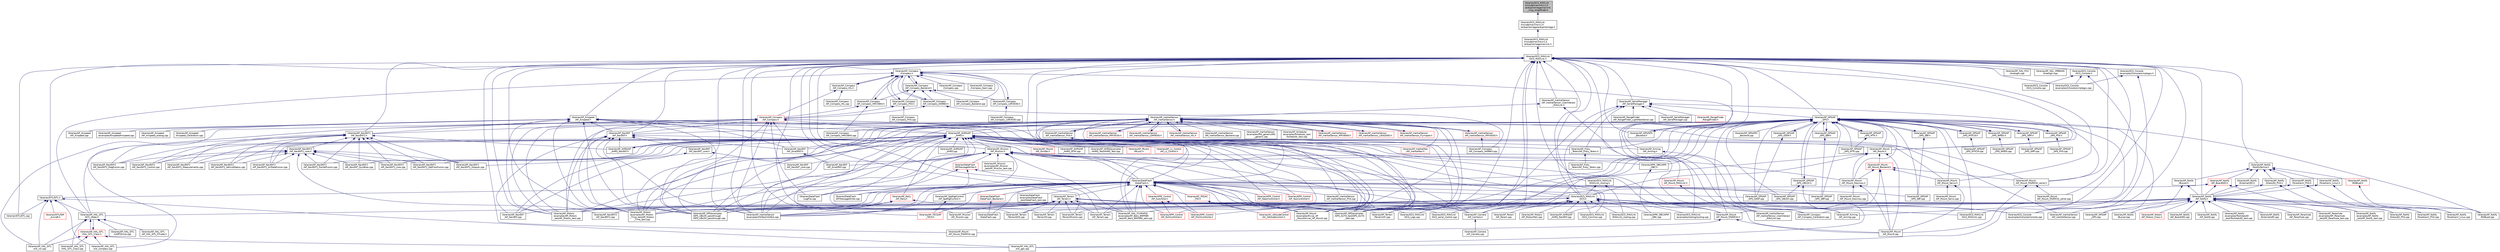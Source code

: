 digraph "libraries/GCS_MAVLink/include/mavlink/v1.0/ardupilotmega/mavlink_msg_rangefinder.h"
{
 // INTERACTIVE_SVG=YES
  edge [fontname="Helvetica",fontsize="10",labelfontname="Helvetica",labelfontsize="10"];
  node [fontname="Helvetica",fontsize="10",shape=record];
  Node1 [label="libraries/GCS_MAVLink\l/include/mavlink/v1.0\l/ardupilotmega/mavlink\l_msg_rangefinder.h",height=0.2,width=0.4,color="black", fillcolor="grey75", style="filled", fontcolor="black"];
  Node1 -> Node2 [dir="back",color="midnightblue",fontsize="10",style="solid",fontname="Helvetica"];
  Node2 [label="libraries/GCS_MAVLink\l/include/mavlink/v1.0\l/ardupilotmega/ardupilotmega.h",height=0.2,width=0.4,color="black", fillcolor="white", style="filled",URL="$ardupilotmega_8h.html",tooltip="MAVLink comm protocol generated from ardupilotmega.xml. "];
  Node2 -> Node3 [dir="back",color="midnightblue",fontsize="10",style="solid",fontname="Helvetica"];
  Node3 [label="libraries/GCS_MAVLink\l/include/mavlink/v1.0\l/ardupilotmega/mavlink.h",height=0.2,width=0.4,color="black", fillcolor="white", style="filled",URL="$ardupilotmega_2mavlink_8h.html",tooltip="MAVLink comm protocol built from ardupilotmega.xml. "];
  Node3 -> Node4 [dir="back",color="midnightblue",fontsize="10",style="solid",fontname="Helvetica"];
  Node4 [label="libraries/GCS_MAVLink\l/GCS_MAVLink.h",height=0.2,width=0.4,color="black", fillcolor="white", style="filled",URL="$GCS__MAVLink_8h.html",tooltip="One size fits all header for MAVLink integration. "];
  Node4 -> Node5 [dir="back",color="midnightblue",fontsize="10",style="solid",fontname="Helvetica"];
  Node5 [label="libraries/AP_Airspeed\l/AP_Airspeed.h",height=0.2,width=0.4,color="black", fillcolor="white", style="filled",URL="$AP__Airspeed_8h.html"];
  Node5 -> Node6 [dir="back",color="midnightblue",fontsize="10",style="solid",fontname="Helvetica"];
  Node6 [label="libraries/AP_AHRS/AP\l_AHRS.h",height=0.2,width=0.4,color="black", fillcolor="white", style="filled",URL="$AP__AHRS_8h.html"];
  Node6 -> Node7 [dir="back",color="midnightblue",fontsize="10",style="solid",fontname="Helvetica"];
  Node7 [label="libraries/AC_AttitudeControl\l/AC_AttitudeControl.h",height=0.2,width=0.4,color="red", fillcolor="white", style="filled",URL="$AC__AttitudeControl_8h.html",tooltip="ArduCopter attitude control library. "];
  Node6 -> Node8 [dir="back",color="midnightblue",fontsize="10",style="solid",fontname="Helvetica"];
  Node8 [label="libraries/AP_AHRS/AP\l_AHRS.cpp",height=0.2,width=0.4,color="black", fillcolor="white", style="filled",URL="$AP__AHRS_8cpp.html"];
  Node6 -> Node9 [dir="back",color="midnightblue",fontsize="10",style="solid",fontname="Helvetica"];
  Node9 [label="libraries/AP_AHRS/AP\l_AHRS_NavEKF.h",height=0.2,width=0.4,color="black", fillcolor="white", style="filled",URL="$AP__AHRS__NavEKF_8h.html"];
  Node9 -> Node6 [dir="back",color="midnightblue",fontsize="10",style="solid",fontname="Helvetica"];
  Node6 -> Node10 [dir="back",color="midnightblue",fontsize="10",style="solid",fontname="Helvetica"];
  Node10 [label="libraries/AP_AHRS/AP\l_AHRS_DCM.cpp",height=0.2,width=0.4,color="black", fillcolor="white", style="filled",URL="$AP__AHRS__DCM_8cpp.html"];
  Node6 -> Node11 [dir="back",color="midnightblue",fontsize="10",style="solid",fontname="Helvetica"];
  Node11 [label="libraries/AP_AHRS/AP\l_AHRS_NavEKF.cpp",height=0.2,width=0.4,color="black", fillcolor="white", style="filled",URL="$AP__AHRS__NavEKF_8cpp.html"];
  Node6 -> Node12 [dir="back",color="midnightblue",fontsize="10",style="solid",fontname="Helvetica"];
  Node12 [label="libraries/AP_AHRS/examples\l/AHRS_Test/AHRS_Test.cpp",height=0.2,width=0.4,color="black", fillcolor="white", style="filled",URL="$AHRS__Test_8cpp.html"];
  Node6 -> Node13 [dir="back",color="midnightblue",fontsize="10",style="solid",fontname="Helvetica"];
  Node13 [label="libraries/AP_Arming\l/AP_Arming.h",height=0.2,width=0.4,color="black", fillcolor="white", style="filled",URL="$AP__Arming_8h.html"];
  Node13 -> Node14 [dir="back",color="midnightblue",fontsize="10",style="solid",fontname="Helvetica"];
  Node14 [label="libraries/AP_Arming\l/AP_Arming.cpp",height=0.2,width=0.4,color="black", fillcolor="white", style="filled",URL="$AP__Arming_8cpp.html"];
  Node6 -> Node15 [dir="back",color="midnightblue",fontsize="10",style="solid",fontname="Helvetica"];
  Node15 [label="libraries/AP_Camera\l/AP_Camera.h",height=0.2,width=0.4,color="black", fillcolor="white", style="filled",URL="$AP__Camera_8h.html",tooltip="Photo or video camera manager, with EEPROM-backed storage of constants. "];
  Node15 -> Node16 [dir="back",color="midnightblue",fontsize="10",style="solid",fontname="Helvetica"];
  Node16 [label="libraries/AP_Camera\l/AP_Camera.cpp",height=0.2,width=0.4,color="black", fillcolor="white", style="filled",URL="$AP__Camera_8cpp.html"];
  Node6 -> Node17 [dir="back",color="midnightblue",fontsize="10",style="solid",fontname="Helvetica"];
  Node17 [label="libraries/AP_Frsky\l_Telem/AP_Frsky_Telem.h",height=0.2,width=0.4,color="black", fillcolor="white", style="filled",URL="$AP__Frsky__Telem_8h.html"];
  Node17 -> Node18 [dir="back",color="midnightblue",fontsize="10",style="solid",fontname="Helvetica"];
  Node18 [label="libraries/AP_Frsky\l_Telem/AP_Frsky_Telem.cpp",height=0.2,width=0.4,color="black", fillcolor="white", style="filled",URL="$AP__Frsky__Telem_8cpp.html"];
  Node6 -> Node19 [dir="back",color="midnightblue",fontsize="10",style="solid",fontname="Helvetica"];
  Node19 [label="libraries/AP_GPS/examples\l/GPS_AUTO_test/GPS_AUTO\l_test.cpp",height=0.2,width=0.4,color="black", fillcolor="white", style="filled",URL="$GPS__AUTO__test_8cpp.html"];
  Node6 -> Node20 [dir="back",color="midnightblue",fontsize="10",style="solid",fontname="Helvetica"];
  Node20 [label="libraries/AP_GPS/examples\l/GPS_UBLOX_passthrough\l/GPS_UBLOX_passthrough.cpp",height=0.2,width=0.4,color="black", fillcolor="white", style="filled",URL="$GPS__UBLOX__passthrough_8cpp.html"];
  Node6 -> Node21 [dir="back",color="midnightblue",fontsize="10",style="solid",fontname="Helvetica"];
  Node21 [label="libraries/AP_InertialNav\l/AP_InertialNav.h",height=0.2,width=0.4,color="red", fillcolor="white", style="filled",URL="$AP__InertialNav_8h.html"];
  Node6 -> Node22 [dir="back",color="midnightblue",fontsize="10",style="solid",fontname="Helvetica"];
  Node22 [label="libraries/AP_InertialSensor\l/examples/VibTest/VibTest.cpp",height=0.2,width=0.4,color="black", fillcolor="white", style="filled",URL="$VibTest_8cpp.html"];
  Node6 -> Node23 [dir="back",color="midnightblue",fontsize="10",style="solid",fontname="Helvetica"];
  Node23 [label="libraries/AP_IRLock\l/IRLock.h",height=0.2,width=0.4,color="red", fillcolor="white", style="filled",URL="$IRLock_8h.html"];
  Node6 -> Node24 [dir="back",color="midnightblue",fontsize="10",style="solid",fontname="Helvetica"];
  Node24 [label="libraries/AP_L1_Control\l/AP_L1_Control.h",height=0.2,width=0.4,color="red", fillcolor="white", style="filled",URL="$AP__L1__Control_8h.html",tooltip="L1 Control algorithm. This is a instance of an AP_Navigation class. "];
  Node6 -> Node25 [dir="back",color="midnightblue",fontsize="10",style="solid",fontname="Helvetica"];
  Node25 [label="libraries/AP_Mission\l/AP_Mission.h",height=0.2,width=0.4,color="black", fillcolor="white", style="filled",URL="$AP__Mission_8h.html",tooltip="Handles the MAVLINK command mission stack. Reads and writes mission to storage. "];
  Node25 -> Node15 [dir="back",color="midnightblue",fontsize="10",style="solid",fontname="Helvetica"];
  Node25 -> Node19 [dir="back",color="midnightblue",fontsize="10",style="solid",fontname="Helvetica"];
  Node25 -> Node20 [dir="back",color="midnightblue",fontsize="10",style="solid",fontname="Helvetica"];
  Node25 -> Node26 [dir="back",color="midnightblue",fontsize="10",style="solid",fontname="Helvetica"];
  Node26 [label="libraries/AP_HAL_FLYMAPLE\l/examples/AP_Baro_BMP085\l_test/AP_Baro_BMP085_test.cpp",height=0.2,width=0.4,color="black", fillcolor="white", style="filled",URL="$AP__Baro__BMP085__test_8cpp.html"];
  Node25 -> Node22 [dir="back",color="midnightblue",fontsize="10",style="solid",fontname="Helvetica"];
  Node25 -> Node27 [dir="back",color="midnightblue",fontsize="10",style="solid",fontname="Helvetica"];
  Node27 [label="libraries/AP_Mission\l/AP_Mission.cpp",height=0.2,width=0.4,color="black", fillcolor="white", style="filled",URL="$AP__Mission_8cpp.html",tooltip="Handles the MAVLINK command mission stack. Reads and writes mission to storage. "];
  Node25 -> Node28 [dir="back",color="midnightblue",fontsize="10",style="solid",fontname="Helvetica"];
  Node28 [label="libraries/AP_Mission\l/examples/AP_Mission\l_test/AP_Mission_test.cpp",height=0.2,width=0.4,color="black", fillcolor="white", style="filled",URL="$AP__Mission__test_8cpp.html"];
  Node25 -> Node29 [dir="back",color="midnightblue",fontsize="10",style="solid",fontname="Helvetica"];
  Node29 [label="libraries/AP_Motors\l/examples/AP_Motors\l_test/AP_Motors_test.cpp",height=0.2,width=0.4,color="black", fillcolor="white", style="filled",URL="$AP__Motors__test_8cpp.html"];
  Node25 -> Node30 [dir="back",color="midnightblue",fontsize="10",style="solid",fontname="Helvetica"];
  Node30 [label="libraries/AP_Motors\l/examples/AP_Motors\l_Time_test/AP_Motors\l_Time_test.cpp",height=0.2,width=0.4,color="black", fillcolor="white", style="filled",URL="$AP__Motors__Time__test_8cpp.html"];
  Node25 -> Node31 [dir="back",color="midnightblue",fontsize="10",style="solid",fontname="Helvetica"];
  Node31 [label="libraries/AP_Mount\l/examples/trivial_AP\l_Mount/trivial_AP_Mount.cpp",height=0.2,width=0.4,color="black", fillcolor="white", style="filled",URL="$trivial__AP__Mount_8cpp.html"];
  Node25 -> Node32 [dir="back",color="midnightblue",fontsize="10",style="solid",fontname="Helvetica"];
  Node32 [label="libraries/APM_OBC/APM\l_OBC.h",height=0.2,width=0.4,color="black", fillcolor="white", style="filled",URL="$APM__OBC_8h.html"];
  Node32 -> Node33 [dir="back",color="midnightblue",fontsize="10",style="solid",fontname="Helvetica"];
  Node33 [label="libraries/APM_OBC/APM\l_OBC.cpp",height=0.2,width=0.4,color="black", fillcolor="white", style="filled",URL="$APM__OBC_8cpp.html"];
  Node25 -> Node34 [dir="back",color="midnightblue",fontsize="10",style="solid",fontname="Helvetica"];
  Node34 [label="libraries/DataFlash\l/DataFlash.h",height=0.2,width=0.4,color="black", fillcolor="white", style="filled",URL="$DataFlash_8h.html"];
  Node34 -> Node35 [dir="back",color="midnightblue",fontsize="10",style="solid",fontname="Helvetica"];
  Node35 [label="libraries/AC_PID/AC\l_PID.h",height=0.2,width=0.4,color="red", fillcolor="white", style="filled",URL="$AC__PID_8h.html",tooltip="Generic PID algorithm, with EEPROM-backed storage of constants. "];
  Node35 -> Node7 [dir="back",color="midnightblue",fontsize="10",style="solid",fontname="Helvetica"];
  Node34 -> Node36 [dir="back",color="midnightblue",fontsize="10",style="solid",fontname="Helvetica"];
  Node36 [label="libraries/AP_GPS/AP\l_GPS_GSOF.cpp",height=0.2,width=0.4,color="black", fillcolor="white", style="filled",URL="$AP__GPS__GSOF_8cpp.html"];
  Node34 -> Node37 [dir="back",color="midnightblue",fontsize="10",style="solid",fontname="Helvetica"];
  Node37 [label="libraries/AP_GPS/AP\l_GPS_SBF.cpp",height=0.2,width=0.4,color="black", fillcolor="white", style="filled",URL="$AP__GPS__SBF_8cpp.html"];
  Node34 -> Node38 [dir="back",color="midnightblue",fontsize="10",style="solid",fontname="Helvetica"];
  Node38 [label="libraries/AP_GPS/AP\l_GPS_SBP.cpp",height=0.2,width=0.4,color="black", fillcolor="white", style="filled",URL="$AP__GPS__SBP_8cpp.html"];
  Node34 -> Node39 [dir="back",color="midnightblue",fontsize="10",style="solid",fontname="Helvetica"];
  Node39 [label="libraries/AP_GPS/AP\l_GPS_UBLOX.cpp",height=0.2,width=0.4,color="black", fillcolor="white", style="filled",URL="$AP__GPS__UBLOX_8cpp.html"];
  Node34 -> Node19 [dir="back",color="midnightblue",fontsize="10",style="solid",fontname="Helvetica"];
  Node34 -> Node20 [dir="back",color="midnightblue",fontsize="10",style="solid",fontname="Helvetica"];
  Node34 -> Node26 [dir="back",color="midnightblue",fontsize="10",style="solid",fontname="Helvetica"];
  Node34 -> Node40 [dir="back",color="midnightblue",fontsize="10",style="solid",fontname="Helvetica"];
  Node40 [label="libraries/AP_InertialSensor\l/AP_InertialSensor_PX4.cpp",height=0.2,width=0.4,color="black", fillcolor="white", style="filled",URL="$AP__InertialSensor__PX4_8cpp.html"];
  Node34 -> Node22 [dir="back",color="midnightblue",fontsize="10",style="solid",fontname="Helvetica"];
  Node34 -> Node29 [dir="back",color="midnightblue",fontsize="10",style="solid",fontname="Helvetica"];
  Node34 -> Node30 [dir="back",color="midnightblue",fontsize="10",style="solid",fontname="Helvetica"];
  Node34 -> Node31 [dir="back",color="midnightblue",fontsize="10",style="solid",fontname="Helvetica"];
  Node34 -> Node41 [dir="back",color="midnightblue",fontsize="10",style="solid",fontname="Helvetica"];
  Node41 [label="libraries/AP_SpdHgtControl\l/AP_SpdHgtControl.h",height=0.2,width=0.4,color="black", fillcolor="white", style="filled",URL="$AP__SpdHgtControl_8h.html",tooltip="generic speed & height controller interface "];
  Node41 -> Node42 [dir="back",color="midnightblue",fontsize="10",style="solid",fontname="Helvetica"];
  Node42 [label="libraries/AP_TECS/AP\l_TECS.h",height=0.2,width=0.4,color="red", fillcolor="white", style="filled",URL="$AP__TECS_8h.html",tooltip="Combined Total Energy Speed & Height Control. This is a instance of an AP_SpdHgtControl class..."];
  Node34 -> Node42 [dir="back",color="midnightblue",fontsize="10",style="solid",fontname="Helvetica"];
  Node34 -> Node43 [dir="back",color="midnightblue",fontsize="10",style="solid",fontname="Helvetica"];
  Node43 [label="libraries/AP_Terrain\l/AP_Terrain.cpp",height=0.2,width=0.4,color="black", fillcolor="white", style="filled",URL="$AP__Terrain_8cpp.html"];
  Node34 -> Node44 [dir="back",color="midnightblue",fontsize="10",style="solid",fontname="Helvetica"];
  Node44 [label="libraries/AP_Terrain\l/AP_Terrain.h",height=0.2,width=0.4,color="black", fillcolor="white", style="filled",URL="$AP__Terrain_8h.html"];
  Node44 -> Node19 [dir="back",color="midnightblue",fontsize="10",style="solid",fontname="Helvetica"];
  Node44 -> Node20 [dir="back",color="midnightblue",fontsize="10",style="solid",fontname="Helvetica"];
  Node44 -> Node26 [dir="back",color="midnightblue",fontsize="10",style="solid",fontname="Helvetica"];
  Node44 -> Node45 [dir="back",color="midnightblue",fontsize="10",style="solid",fontname="Helvetica"];
  Node45 [label="libraries/AP_HAL_SITL\l/SITL_State.h",height=0.2,width=0.4,color="black", fillcolor="white", style="filled",URL="$SITL__State_8h.html"];
  Node45 -> Node46 [dir="back",color="midnightblue",fontsize="10",style="solid",fontname="Helvetica"];
  Node46 [label="libraries/AP_HAL_SITL\l/HAL_SITL_Class.h",height=0.2,width=0.4,color="red", fillcolor="white", style="filled",URL="$HAL__SITL__Class_8h.html"];
  Node46 -> Node45 [dir="back",color="midnightblue",fontsize="10",style="solid",fontname="Helvetica"];
  Node46 -> Node47 [dir="back",color="midnightblue",fontsize="10",style="solid",fontname="Helvetica"];
  Node47 [label="libraries/AP_HAL_SITL\l/HAL_SITL_Class.cpp",height=0.2,width=0.4,color="black", fillcolor="white", style="filled",URL="$HAL__SITL__Class_8cpp.html"];
  Node46 -> Node48 [dir="back",color="midnightblue",fontsize="10",style="solid",fontname="Helvetica"];
  Node48 [label="libraries/AP_HAL_SITL\l/sitl_compass.cpp",height=0.2,width=0.4,color="black", fillcolor="white", style="filled",URL="$sitl__compass_8cpp.html"];
  Node46 -> Node49 [dir="back",color="midnightblue",fontsize="10",style="solid",fontname="Helvetica"];
  Node49 [label="libraries/AP_HAL_SITL\l/sitl_gps.cpp",height=0.2,width=0.4,color="black", fillcolor="white", style="filled",URL="$sitl__gps_8cpp.html"];
  Node46 -> Node50 [dir="back",color="midnightblue",fontsize="10",style="solid",fontname="Helvetica"];
  Node50 [label="libraries/AP_HAL_SITL\l/sitl_ins.cpp",height=0.2,width=0.4,color="black", fillcolor="white", style="filled",URL="$sitl__ins_8cpp.html"];
  Node45 -> Node51 [dir="back",color="midnightblue",fontsize="10",style="solid",fontname="Helvetica"];
  Node51 [label="libraries/AP_HAL_SITL\l/AP_HAL_SITL_Private.h",height=0.2,width=0.4,color="black", fillcolor="white", style="filled",URL="$AP__HAL__SITL__Private_8h.html"];
  Node45 -> Node47 [dir="back",color="midnightblue",fontsize="10",style="solid",fontname="Helvetica"];
  Node45 -> Node50 [dir="back",color="midnightblue",fontsize="10",style="solid",fontname="Helvetica"];
  Node45 -> Node52 [dir="back",color="midnightblue",fontsize="10",style="solid",fontname="Helvetica"];
  Node52 [label="libraries/AP_HAL_SITL\l/UARTDriver.cpp",height=0.2,width=0.4,color="black", fillcolor="white", style="filled",URL="$SITL_2UARTDriver_8cpp.html"];
  Node44 -> Node22 [dir="back",color="midnightblue",fontsize="10",style="solid",fontname="Helvetica"];
  Node44 -> Node27 [dir="back",color="midnightblue",fontsize="10",style="solid",fontname="Helvetica"];
  Node44 -> Node29 [dir="back",color="midnightblue",fontsize="10",style="solid",fontname="Helvetica"];
  Node44 -> Node30 [dir="back",color="midnightblue",fontsize="10",style="solid",fontname="Helvetica"];
  Node44 -> Node31 [dir="back",color="midnightblue",fontsize="10",style="solid",fontname="Helvetica"];
  Node44 -> Node43 [dir="back",color="midnightblue",fontsize="10",style="solid",fontname="Helvetica"];
  Node44 -> Node53 [dir="back",color="midnightblue",fontsize="10",style="solid",fontname="Helvetica"];
  Node53 [label="libraries/AP_Terrain\l/TerrainGCS.cpp",height=0.2,width=0.4,color="black", fillcolor="white", style="filled",URL="$TerrainGCS_8cpp.html"];
  Node44 -> Node54 [dir="back",color="midnightblue",fontsize="10",style="solid",fontname="Helvetica"];
  Node54 [label="libraries/AP_Terrain\l/TerrainIO.cpp",height=0.2,width=0.4,color="black", fillcolor="white", style="filled",URL="$TerrainIO_8cpp.html"];
  Node44 -> Node55 [dir="back",color="midnightblue",fontsize="10",style="solid",fontname="Helvetica"];
  Node55 [label="libraries/AP_Terrain\l/TerrainMission.cpp",height=0.2,width=0.4,color="black", fillcolor="white", style="filled",URL="$TerrainMission_8cpp.html"];
  Node44 -> Node56 [dir="back",color="midnightblue",fontsize="10",style="solid",fontname="Helvetica"];
  Node56 [label="libraries/AP_Terrain\l/TerrainUtil.cpp",height=0.2,width=0.4,color="black", fillcolor="white", style="filled",URL="$TerrainUtil_8cpp.html"];
  Node44 -> Node57 [dir="back",color="midnightblue",fontsize="10",style="solid",fontname="Helvetica"];
  Node57 [label="libraries/GCS_Console\l/examples/Console/Console.cpp",height=0.2,width=0.4,color="black", fillcolor="white", style="filled",URL="$GCS__Console_2examples_2Console_2Console_8cpp.html"];
  Node34 -> Node58 [dir="back",color="midnightblue",fontsize="10",style="solid",fontname="Helvetica"];
  Node58 [label="libraries/APM_Control\l/AP_AutoTune.h",height=0.2,width=0.4,color="red", fillcolor="white", style="filled",URL="$AP__AutoTune_8h.html"];
  Node58 -> Node59 [dir="back",color="midnightblue",fontsize="10",style="solid",fontname="Helvetica"];
  Node59 [label="libraries/APM_Control\l/AP_PitchController.h",height=0.2,width=0.4,color="red", fillcolor="white", style="filled",URL="$AP__PitchController_8h.html"];
  Node58 -> Node60 [dir="back",color="midnightblue",fontsize="10",style="solid",fontname="Helvetica"];
  Node60 [label="libraries/APM_Control\l/AP_RollController.h",height=0.2,width=0.4,color="red", fillcolor="white", style="filled",URL="$AP__RollController_8h.html"];
  Node34 -> Node59 [dir="back",color="midnightblue",fontsize="10",style="solid",fontname="Helvetica"];
  Node34 -> Node60 [dir="back",color="midnightblue",fontsize="10",style="solid",fontname="Helvetica"];
  Node34 -> Node61 [dir="back",color="midnightblue",fontsize="10",style="solid",fontname="Helvetica"];
  Node61 [label="libraries/APM_Control\l/AP_SteerController.h",height=0.2,width=0.4,color="red", fillcolor="white", style="filled",URL="$AP__SteerController_8h.html"];
  Node34 -> Node62 [dir="back",color="midnightblue",fontsize="10",style="solid",fontname="Helvetica"];
  Node62 [label="libraries/APM_Control\l/AP_YawController.h",height=0.2,width=0.4,color="red", fillcolor="white", style="filled",URL="$AP__YawController_8h.html"];
  Node34 -> Node63 [dir="back",color="midnightblue",fontsize="10",style="solid",fontname="Helvetica"];
  Node63 [label="libraries/DataFlash\l/DataFlash.cpp",height=0.2,width=0.4,color="black", fillcolor="white", style="filled",URL="$DataFlash_8cpp.html"];
  Node34 -> Node64 [dir="back",color="midnightblue",fontsize="10",style="solid",fontname="Helvetica"];
  Node64 [label="libraries/DataFlash\l/DataFlash_Backend.h",height=0.2,width=0.4,color="red", fillcolor="white", style="filled",URL="$DataFlash__Backend_8h.html"];
  Node64 -> Node63 [dir="back",color="midnightblue",fontsize="10",style="solid",fontname="Helvetica"];
  Node34 -> Node65 [dir="back",color="midnightblue",fontsize="10",style="solid",fontname="Helvetica"];
  Node65 [label="libraries/DataFlash\l/DFMessageWriter.cpp",height=0.2,width=0.4,color="black", fillcolor="white", style="filled",URL="$DFMessageWriter_8cpp.html"];
  Node34 -> Node66 [dir="back",color="midnightblue",fontsize="10",style="solid",fontname="Helvetica"];
  Node66 [label="libraries/DataFlash\l/examples/DataFlash\l_test/DataFlash_test.cpp",height=0.2,width=0.4,color="black", fillcolor="white", style="filled",URL="$DataFlash__test_8cpp.html"];
  Node34 -> Node67 [dir="back",color="midnightblue",fontsize="10",style="solid",fontname="Helvetica"];
  Node67 [label="libraries/DataFlash\l/LogFile.cpp",height=0.2,width=0.4,color="black", fillcolor="white", style="filled",URL="$LogFile_8cpp.html"];
  Node34 -> Node68 [dir="back",color="midnightblue",fontsize="10",style="solid",fontname="Helvetica"];
  Node68 [label="libraries/GCS_MAVLink\l/GCS.h",height=0.2,width=0.4,color="black", fillcolor="white", style="filled",URL="$GCS_8h.html",tooltip="Interface definition for the various Ground Control System. "];
  Node68 -> Node11 [dir="back",color="midnightblue",fontsize="10",style="solid",fontname="Helvetica"];
  Node68 -> Node14 [dir="back",color="midnightblue",fontsize="10",style="solid",fontname="Helvetica"];
  Node68 -> Node15 [dir="back",color="midnightblue",fontsize="10",style="solid",fontname="Helvetica"];
  Node68 -> Node69 [dir="back",color="midnightblue",fontsize="10",style="solid",fontname="Helvetica"];
  Node69 [label="libraries/AP_Compass\l/AP_Compass_Calibration.cpp",height=0.2,width=0.4,color="black", fillcolor="white", style="filled",URL="$AP__Compass__Calibration_8cpp.html"];
  Node68 -> Node70 [dir="back",color="midnightblue",fontsize="10",style="solid",fontname="Helvetica"];
  Node70 [label="libraries/AP_InertialSensor\l/AP_InertialSensor_UserInteract\l_MAVLink.cpp",height=0.2,width=0.4,color="black", fillcolor="white", style="filled",URL="$AP__InertialSensor__UserInteract__MAVLink_8cpp.html"];
  Node68 -> Node71 [dir="back",color="midnightblue",fontsize="10",style="solid",fontname="Helvetica"];
  Node71 [label="libraries/AP_Motors\l/AP_MotorsHeli.cpp",height=0.2,width=0.4,color="black", fillcolor="white", style="filled",URL="$AP__MotorsHeli_8cpp.html"];
  Node68 -> Node72 [dir="back",color="midnightblue",fontsize="10",style="solid",fontname="Helvetica"];
  Node72 [label="libraries/AP_Mount\l/AP_Mount_SToRM32.h",height=0.2,width=0.4,color="black", fillcolor="white", style="filled",URL="$AP__Mount__SToRM32_8h.html"];
  Node72 -> Node73 [dir="back",color="midnightblue",fontsize="10",style="solid",fontname="Helvetica"];
  Node73 [label="libraries/AP_Mount\l/AP_Mount.cpp",height=0.2,width=0.4,color="black", fillcolor="white", style="filled",URL="$AP__Mount_8cpp.html"];
  Node72 -> Node74 [dir="back",color="midnightblue",fontsize="10",style="solid",fontname="Helvetica"];
  Node74 [label="libraries/AP_Mount\l/AP_Mount_SToRM32.cpp",height=0.2,width=0.4,color="black", fillcolor="white", style="filled",URL="$AP__Mount__SToRM32_8cpp.html"];
  Node68 -> Node75 [dir="back",color="midnightblue",fontsize="10",style="solid",fontname="Helvetica"];
  Node75 [label="libraries/AP_NavEKF\l/AP_NavEKF.cpp",height=0.2,width=0.4,color="black", fillcolor="white", style="filled",URL="$AP__NavEKF_8cpp.html"];
  Node68 -> Node76 [dir="back",color="midnightblue",fontsize="10",style="solid",fontname="Helvetica"];
  Node76 [label="libraries/AP_NavEKF2\l/AP_NavEKF2.cpp",height=0.2,width=0.4,color="black", fillcolor="white", style="filled",URL="$AP__NavEKF2_8cpp.html"];
  Node68 -> Node77 [dir="back",color="midnightblue",fontsize="10",style="solid",fontname="Helvetica"];
  Node77 [label="libraries/AP_Param\l/AP_Param.cpp",height=0.2,width=0.4,color="black", fillcolor="white", style="filled",URL="$AP__Param_8cpp.html",tooltip="The AP variable store. "];
  Node68 -> Node43 [dir="back",color="midnightblue",fontsize="10",style="solid",fontname="Helvetica"];
  Node68 -> Node53 [dir="back",color="midnightblue",fontsize="10",style="solid",fontname="Helvetica"];
  Node68 -> Node54 [dir="back",color="midnightblue",fontsize="10",style="solid",fontname="Helvetica"];
  Node68 -> Node55 [dir="back",color="midnightblue",fontsize="10",style="solid",fontname="Helvetica"];
  Node68 -> Node56 [dir="back",color="midnightblue",fontsize="10",style="solid",fontname="Helvetica"];
  Node68 -> Node33 [dir="back",color="midnightblue",fontsize="10",style="solid",fontname="Helvetica"];
  Node68 -> Node78 [dir="back",color="midnightblue",fontsize="10",style="solid",fontname="Helvetica"];
  Node78 [label="libraries/GCS_MAVLink\l/examples/routing/routing.cpp",height=0.2,width=0.4,color="black", fillcolor="white", style="filled",URL="$routing_8cpp.html"];
  Node68 -> Node79 [dir="back",color="midnightblue",fontsize="10",style="solid",fontname="Helvetica"];
  Node79 [label="libraries/GCS_MAVLink\l/GCS_Common.cpp",height=0.2,width=0.4,color="black", fillcolor="white", style="filled",URL="$GCS__Common_8cpp.html"];
  Node68 -> Node80 [dir="back",color="midnightblue",fontsize="10",style="solid",fontname="Helvetica"];
  Node80 [label="libraries/GCS_MAVLink\l/GCS_Logs.cpp",height=0.2,width=0.4,color="black", fillcolor="white", style="filled",URL="$GCS__Logs_8cpp.html"];
  Node68 -> Node81 [dir="back",color="midnightblue",fontsize="10",style="solid",fontname="Helvetica"];
  Node81 [label="libraries/GCS_MAVLink\l/GCS_MAVLink.cpp",height=0.2,width=0.4,color="black", fillcolor="white", style="filled",URL="$GCS__MAVLink_8cpp.html"];
  Node68 -> Node82 [dir="back",color="midnightblue",fontsize="10",style="solid",fontname="Helvetica"];
  Node82 [label="libraries/GCS_MAVLink\l/GCS_serial_control.cpp",height=0.2,width=0.4,color="black", fillcolor="white", style="filled",URL="$GCS__serial__control_8cpp.html"];
  Node68 -> Node83 [dir="back",color="midnightblue",fontsize="10",style="solid",fontname="Helvetica"];
  Node83 [label="libraries/GCS_MAVLink\l/MAVLink_routing.cpp",height=0.2,width=0.4,color="black", fillcolor="white", style="filled",URL="$MAVLink__routing_8cpp.html"];
  Node34 -> Node80 [dir="back",color="midnightblue",fontsize="10",style="solid",fontname="Helvetica"];
  Node34 -> Node82 [dir="back",color="midnightblue",fontsize="10",style="solid",fontname="Helvetica"];
  Node34 -> Node84 [dir="back",color="midnightblue",fontsize="10",style="solid",fontname="Helvetica"];
  Node84 [label="libraries/SITL/SITL.h",height=0.2,width=0.4,color="black", fillcolor="white", style="filled",URL="$SITL_8h.html"];
  Node84 -> Node45 [dir="back",color="midnightblue",fontsize="10",style="solid",fontname="Helvetica"];
  Node84 -> Node48 [dir="back",color="midnightblue",fontsize="10",style="solid",fontname="Helvetica"];
  Node84 -> Node49 [dir="back",color="midnightblue",fontsize="10",style="solid",fontname="Helvetica"];
  Node84 -> Node50 [dir="back",color="midnightblue",fontsize="10",style="solid",fontname="Helvetica"];
  Node84 -> Node85 [dir="back",color="midnightblue",fontsize="10",style="solid",fontname="Helvetica"];
  Node85 [label="libraries/SITL/SIM\l_Aircraft.h",height=0.2,width=0.4,color="red", fillcolor="white", style="filled",URL="$SIM__Aircraft_8h.html"];
  Node84 -> Node86 [dir="back",color="midnightblue",fontsize="10",style="solid",fontname="Helvetica"];
  Node86 [label="libraries/SITL/SITL.cpp",height=0.2,width=0.4,color="black", fillcolor="white", style="filled",URL="$SITL_8cpp.html"];
  Node25 -> Node87 [dir="back",color="midnightblue",fontsize="10",style="solid",fontname="Helvetica"];
  Node87 [label="libraries/DataFlash\l/DFMessageWriter.h",height=0.2,width=0.4,color="red", fillcolor="white", style="filled",URL="$DFMessageWriter_8h.html"];
  Node87 -> Node34 [dir="back",color="midnightblue",fontsize="10",style="solid",fontname="Helvetica"];
  Node87 -> Node65 [dir="back",color="midnightblue",fontsize="10",style="solid",fontname="Helvetica"];
  Node87 -> Node67 [dir="back",color="midnightblue",fontsize="10",style="solid",fontname="Helvetica"];
  Node25 -> Node57 [dir="back",color="midnightblue",fontsize="10",style="solid",fontname="Helvetica"];
  Node25 -> Node68 [dir="back",color="midnightblue",fontsize="10",style="solid",fontname="Helvetica"];
  Node6 -> Node29 [dir="back",color="midnightblue",fontsize="10",style="solid",fontname="Helvetica"];
  Node6 -> Node30 [dir="back",color="midnightblue",fontsize="10",style="solid",fontname="Helvetica"];
  Node6 -> Node88 [dir="back",color="midnightblue",fontsize="10",style="solid",fontname="Helvetica"];
  Node88 [label="libraries/AP_Mount\l/AP_Gimbal.h",height=0.2,width=0.4,color="red", fillcolor="white", style="filled",URL="$AP__Gimbal_8h.html"];
  Node6 -> Node89 [dir="back",color="midnightblue",fontsize="10",style="solid",fontname="Helvetica"];
  Node89 [label="libraries/AP_Mount\l/AP_Mount.h",height=0.2,width=0.4,color="black", fillcolor="white", style="filled",URL="$AP__Mount_8h.html"];
  Node89 -> Node73 [dir="back",color="midnightblue",fontsize="10",style="solid",fontname="Helvetica"];
  Node89 -> Node90 [dir="back",color="midnightblue",fontsize="10",style="solid",fontname="Helvetica"];
  Node90 [label="libraries/AP_Mount\l/AP_Mount_Backend.h",height=0.2,width=0.4,color="red", fillcolor="white", style="filled",URL="$AP__Mount__Backend_8h.html"];
  Node90 -> Node73 [dir="back",color="midnightblue",fontsize="10",style="solid",fontname="Helvetica"];
  Node90 -> Node91 [dir="back",color="midnightblue",fontsize="10",style="solid",fontname="Helvetica"];
  Node91 [label="libraries/AP_Mount\l/AP_Mount_Servo.h",height=0.2,width=0.4,color="black", fillcolor="white", style="filled",URL="$AP__Mount__Servo_8h.html"];
  Node91 -> Node73 [dir="back",color="midnightblue",fontsize="10",style="solid",fontname="Helvetica"];
  Node91 -> Node92 [dir="back",color="midnightblue",fontsize="10",style="solid",fontname="Helvetica"];
  Node92 [label="libraries/AP_Mount\l/AP_Mount_Servo.cpp",height=0.2,width=0.4,color="black", fillcolor="white", style="filled",URL="$AP__Mount__Servo_8cpp.html"];
  Node90 -> Node93 [dir="back",color="midnightblue",fontsize="10",style="solid",fontname="Helvetica"];
  Node93 [label="libraries/AP_Mount\l/AP_Mount_Alexmos.h",height=0.2,width=0.4,color="black", fillcolor="white", style="filled",URL="$AP__Mount__Alexmos_8h.html"];
  Node93 -> Node73 [dir="back",color="midnightblue",fontsize="10",style="solid",fontname="Helvetica"];
  Node93 -> Node94 [dir="back",color="midnightblue",fontsize="10",style="solid",fontname="Helvetica"];
  Node94 [label="libraries/AP_Mount\l/AP_Mount_Alexmos.cpp",height=0.2,width=0.4,color="black", fillcolor="white", style="filled",URL="$AP__Mount__Alexmos_8cpp.html"];
  Node90 -> Node72 [dir="back",color="midnightblue",fontsize="10",style="solid",fontname="Helvetica"];
  Node90 -> Node95 [dir="back",color="midnightblue",fontsize="10",style="solid",fontname="Helvetica"];
  Node95 [label="libraries/AP_Mount\l/AP_Mount_SToRM32_serial.h",height=0.2,width=0.4,color="black", fillcolor="white", style="filled",URL="$AP__Mount__SToRM32__serial_8h.html"];
  Node95 -> Node73 [dir="back",color="midnightblue",fontsize="10",style="solid",fontname="Helvetica"];
  Node95 -> Node96 [dir="back",color="midnightblue",fontsize="10",style="solid",fontname="Helvetica"];
  Node96 [label="libraries/AP_Mount\l/AP_Mount_SToRM32_serial.cpp",height=0.2,width=0.4,color="black", fillcolor="white", style="filled",URL="$AP__Mount__SToRM32__serial_8cpp.html"];
  Node89 -> Node93 [dir="back",color="midnightblue",fontsize="10",style="solid",fontname="Helvetica"];
  Node89 -> Node31 [dir="back",color="midnightblue",fontsize="10",style="solid",fontname="Helvetica"];
  Node89 -> Node68 [dir="back",color="midnightblue",fontsize="10",style="solid",fontname="Helvetica"];
  Node6 -> Node91 [dir="back",color="midnightblue",fontsize="10",style="solid",fontname="Helvetica"];
  Node6 -> Node97 [dir="back",color="midnightblue",fontsize="10",style="solid",fontname="Helvetica"];
  Node97 [label="libraries/AP_Mount\l/AP_Mount_MAVLink.h",height=0.2,width=0.4,color="red", fillcolor="white", style="filled",URL="$AP__Mount__MAVLink_8h.html"];
  Node97 -> Node73 [dir="back",color="midnightblue",fontsize="10",style="solid",fontname="Helvetica"];
  Node6 -> Node93 [dir="back",color="midnightblue",fontsize="10",style="solid",fontname="Helvetica"];
  Node6 -> Node72 [dir="back",color="midnightblue",fontsize="10",style="solid",fontname="Helvetica"];
  Node6 -> Node95 [dir="back",color="midnightblue",fontsize="10",style="solid",fontname="Helvetica"];
  Node6 -> Node31 [dir="back",color="midnightblue",fontsize="10",style="solid",fontname="Helvetica"];
  Node6 -> Node75 [dir="back",color="midnightblue",fontsize="10",style="solid",fontname="Helvetica"];
  Node6 -> Node98 [dir="back",color="midnightblue",fontsize="10",style="solid",fontname="Helvetica"];
  Node98 [label="libraries/AP_NavEKF\l/AP_NavEKF_core.cpp",height=0.2,width=0.4,color="black", fillcolor="white", style="filled",URL="$AP__NavEKF__core_8cpp.html"];
  Node6 -> Node99 [dir="back",color="midnightblue",fontsize="10",style="solid",fontname="Helvetica"];
  Node99 [label="libraries/AP_NavEKF\l/AP_SmallEKF.h",height=0.2,width=0.4,color="black", fillcolor="white", style="filled",URL="$AP__SmallEKF_8h.html"];
  Node99 -> Node100 [dir="back",color="midnightblue",fontsize="10",style="solid",fontname="Helvetica"];
  Node100 [label="libraries/AP_NavEKF\l/AP_SmallEKF.cpp",height=0.2,width=0.4,color="black", fillcolor="white", style="filled",URL="$AP__SmallEKF_8cpp.html"];
  Node6 -> Node100 [dir="back",color="midnightblue",fontsize="10",style="solid",fontname="Helvetica"];
  Node6 -> Node101 [dir="back",color="midnightblue",fontsize="10",style="solid",fontname="Helvetica"];
  Node101 [label="libraries/AP_NavEKF2\l/AP_NavEKF2_AirDataFusion.cpp",height=0.2,width=0.4,color="black", fillcolor="white", style="filled",URL="$AP__NavEKF2__AirDataFusion_8cpp.html"];
  Node6 -> Node102 [dir="back",color="midnightblue",fontsize="10",style="solid",fontname="Helvetica"];
  Node102 [label="libraries/AP_NavEKF2\l/AP_NavEKF2_Control.cpp",height=0.2,width=0.4,color="black", fillcolor="white", style="filled",URL="$AP__NavEKF2__Control_8cpp.html"];
  Node6 -> Node103 [dir="back",color="midnightblue",fontsize="10",style="solid",fontname="Helvetica"];
  Node103 [label="libraries/AP_NavEKF2\l/AP_NavEKF2_core.cpp",height=0.2,width=0.4,color="black", fillcolor="white", style="filled",URL="$AP__NavEKF2__core_8cpp.html"];
  Node6 -> Node104 [dir="back",color="midnightblue",fontsize="10",style="solid",fontname="Helvetica"];
  Node104 [label="libraries/AP_NavEKF2\l/AP_NavEKF2_MagFusion.cpp",height=0.2,width=0.4,color="black", fillcolor="white", style="filled",URL="$AP__NavEKF2__MagFusion_8cpp.html"];
  Node6 -> Node105 [dir="back",color="midnightblue",fontsize="10",style="solid",fontname="Helvetica"];
  Node105 [label="libraries/AP_NavEKF2\l/AP_NavEKF2_Measurements.cpp",height=0.2,width=0.4,color="black", fillcolor="white", style="filled",URL="$AP__NavEKF2__Measurements_8cpp.html"];
  Node6 -> Node106 [dir="back",color="midnightblue",fontsize="10",style="solid",fontname="Helvetica"];
  Node106 [label="libraries/AP_NavEKF2\l/AP_NavEKF2_OptFlowFusion.cpp",height=0.2,width=0.4,color="black", fillcolor="white", style="filled",URL="$AP__NavEKF2__OptFlowFusion_8cpp.html"];
  Node6 -> Node107 [dir="back",color="midnightblue",fontsize="10",style="solid",fontname="Helvetica"];
  Node107 [label="libraries/AP_NavEKF2\l/AP_NavEKF2_Outputs.cpp",height=0.2,width=0.4,color="black", fillcolor="white", style="filled",URL="$AP__NavEKF2__Outputs_8cpp.html"];
  Node6 -> Node108 [dir="back",color="midnightblue",fontsize="10",style="solid",fontname="Helvetica"];
  Node108 [label="libraries/AP_NavEKF2\l/AP_NavEKF2_PosVelFusion.cpp",height=0.2,width=0.4,color="black", fillcolor="white", style="filled",URL="$AP__NavEKF2__PosVelFusion_8cpp.html"];
  Node6 -> Node109 [dir="back",color="midnightblue",fontsize="10",style="solid",fontname="Helvetica"];
  Node109 [label="libraries/AP_NavEKF2\l/AP_NavEKF2_VehicleStatus.cpp",height=0.2,width=0.4,color="black", fillcolor="white", style="filled",URL="$AP__NavEKF2__VehicleStatus_8cpp.html"];
  Node6 -> Node110 [dir="back",color="midnightblue",fontsize="10",style="solid",fontname="Helvetica"];
  Node110 [label="libraries/AP_NavEKF2\l/AP_NavEKF_GyroBias.cpp",height=0.2,width=0.4,color="black", fillcolor="white", style="filled",URL="$AP__NavEKF__GyroBias_8cpp.html"];
  Node6 -> Node111 [dir="back",color="midnightblue",fontsize="10",style="solid",fontname="Helvetica"];
  Node111 [label="libraries/AP_Rally\l/AP_Rally.h",height=0.2,width=0.4,color="red", fillcolor="white", style="filled",URL="$AP__Rally_8h.html",tooltip="Handles rally point storage and retrieval. "];
  Node111 -> Node19 [dir="back",color="midnightblue",fontsize="10",style="solid",fontname="Helvetica"];
  Node111 -> Node20 [dir="back",color="midnightblue",fontsize="10",style="solid",fontname="Helvetica"];
  Node111 -> Node22 [dir="back",color="midnightblue",fontsize="10",style="solid",fontname="Helvetica"];
  Node6 -> Node42 [dir="back",color="midnightblue",fontsize="10",style="solid",fontname="Helvetica"];
  Node6 -> Node59 [dir="back",color="midnightblue",fontsize="10",style="solid",fontname="Helvetica"];
  Node6 -> Node60 [dir="back",color="midnightblue",fontsize="10",style="solid",fontname="Helvetica"];
  Node6 -> Node61 [dir="back",color="midnightblue",fontsize="10",style="solid",fontname="Helvetica"];
  Node6 -> Node62 [dir="back",color="midnightblue",fontsize="10",style="solid",fontname="Helvetica"];
  Node6 -> Node34 [dir="back",color="midnightblue",fontsize="10",style="solid",fontname="Helvetica"];
  Node6 -> Node67 [dir="back",color="midnightblue",fontsize="10",style="solid",fontname="Helvetica"];
  Node6 -> Node79 [dir="back",color="midnightblue",fontsize="10",style="solid",fontname="Helvetica"];
  Node5 -> Node112 [dir="back",color="midnightblue",fontsize="10",style="solid",fontname="Helvetica"];
  Node112 [label="libraries/AP_Airspeed\l/Airspeed_Calibration.cpp",height=0.2,width=0.4,color="black", fillcolor="white", style="filled",URL="$Airspeed__Calibration_8cpp.html"];
  Node5 -> Node113 [dir="back",color="midnightblue",fontsize="10",style="solid",fontname="Helvetica"];
  Node113 [label="libraries/AP_Airspeed\l/AP_Airspeed.cpp",height=0.2,width=0.4,color="black", fillcolor="white", style="filled",URL="$AP__Airspeed_8cpp.html"];
  Node5 -> Node114 [dir="back",color="midnightblue",fontsize="10",style="solid",fontname="Helvetica"];
  Node114 [label="libraries/AP_Airspeed\l/AP_Airspeed_analog.cpp",height=0.2,width=0.4,color="black", fillcolor="white", style="filled",URL="$AP__Airspeed__analog_8cpp.html"];
  Node5 -> Node115 [dir="back",color="midnightblue",fontsize="10",style="solid",fontname="Helvetica"];
  Node115 [label="libraries/AP_Airspeed\l/examples/Airspeed/Airspeed.cpp",height=0.2,width=0.4,color="black", fillcolor="white", style="filled",URL="$Airspeed_8cpp.html"];
  Node5 -> Node19 [dir="back",color="midnightblue",fontsize="10",style="solid",fontname="Helvetica"];
  Node5 -> Node20 [dir="back",color="midnightblue",fontsize="10",style="solid",fontname="Helvetica"];
  Node5 -> Node22 [dir="back",color="midnightblue",fontsize="10",style="solid",fontname="Helvetica"];
  Node5 -> Node29 [dir="back",color="midnightblue",fontsize="10",style="solid",fontname="Helvetica"];
  Node5 -> Node30 [dir="back",color="midnightblue",fontsize="10",style="solid",fontname="Helvetica"];
  Node5 -> Node31 [dir="back",color="midnightblue",fontsize="10",style="solid",fontname="Helvetica"];
  Node5 -> Node116 [dir="back",color="midnightblue",fontsize="10",style="solid",fontname="Helvetica"];
  Node116 [label="libraries/AP_NavEKF\l/AP_NavEKF.h",height=0.2,width=0.4,color="black", fillcolor="white", style="filled",URL="$AP__NavEKF_8h.html"];
  Node116 -> Node9 [dir="back",color="midnightblue",fontsize="10",style="solid",fontname="Helvetica"];
  Node116 -> Node19 [dir="back",color="midnightblue",fontsize="10",style="solid",fontname="Helvetica"];
  Node116 -> Node20 [dir="back",color="midnightblue",fontsize="10",style="solid",fontname="Helvetica"];
  Node116 -> Node22 [dir="back",color="midnightblue",fontsize="10",style="solid",fontname="Helvetica"];
  Node116 -> Node29 [dir="back",color="midnightblue",fontsize="10",style="solid",fontname="Helvetica"];
  Node116 -> Node30 [dir="back",color="midnightblue",fontsize="10",style="solid",fontname="Helvetica"];
  Node116 -> Node75 [dir="back",color="midnightblue",fontsize="10",style="solid",fontname="Helvetica"];
  Node116 -> Node117 [dir="back",color="midnightblue",fontsize="10",style="solid",fontname="Helvetica"];
  Node117 [label="libraries/AP_NavEKF\l/AP_NavEKF_core.h",height=0.2,width=0.4,color="black", fillcolor="white", style="filled",URL="$AP__NavEKF__core_8h.html"];
  Node117 -> Node75 [dir="back",color="midnightblue",fontsize="10",style="solid",fontname="Helvetica"];
  Node117 -> Node98 [dir="back",color="midnightblue",fontsize="10",style="solid",fontname="Helvetica"];
  Node116 -> Node99 [dir="back",color="midnightblue",fontsize="10",style="solid",fontname="Helvetica"];
  Node5 -> Node99 [dir="back",color="midnightblue",fontsize="10",style="solid",fontname="Helvetica"];
  Node5 -> Node118 [dir="back",color="midnightblue",fontsize="10",style="solid",fontname="Helvetica"];
  Node118 [label="libraries/AP_NavEKF2\l/AP_NavEKF2.h",height=0.2,width=0.4,color="black", fillcolor="white", style="filled",URL="$AP__NavEKF2_8h.html"];
  Node118 -> Node9 [dir="back",color="midnightblue",fontsize="10",style="solid",fontname="Helvetica"];
  Node118 -> Node119 [dir="back",color="midnightblue",fontsize="10",style="solid",fontname="Helvetica"];
  Node119 [label="libraries/AP_NavEKF2\l/AP_NavEKF2_core.h",height=0.2,width=0.4,color="black", fillcolor="white", style="filled",URL="$AP__NavEKF2__core_8h.html"];
  Node119 -> Node76 [dir="back",color="midnightblue",fontsize="10",style="solid",fontname="Helvetica"];
  Node119 -> Node101 [dir="back",color="midnightblue",fontsize="10",style="solid",fontname="Helvetica"];
  Node119 -> Node102 [dir="back",color="midnightblue",fontsize="10",style="solid",fontname="Helvetica"];
  Node119 -> Node103 [dir="back",color="midnightblue",fontsize="10",style="solid",fontname="Helvetica"];
  Node119 -> Node104 [dir="back",color="midnightblue",fontsize="10",style="solid",fontname="Helvetica"];
  Node119 -> Node105 [dir="back",color="midnightblue",fontsize="10",style="solid",fontname="Helvetica"];
  Node119 -> Node106 [dir="back",color="midnightblue",fontsize="10",style="solid",fontname="Helvetica"];
  Node119 -> Node107 [dir="back",color="midnightblue",fontsize="10",style="solid",fontname="Helvetica"];
  Node119 -> Node108 [dir="back",color="midnightblue",fontsize="10",style="solid",fontname="Helvetica"];
  Node119 -> Node109 [dir="back",color="midnightblue",fontsize="10",style="solid",fontname="Helvetica"];
  Node119 -> Node110 [dir="back",color="midnightblue",fontsize="10",style="solid",fontname="Helvetica"];
  Node118 -> Node101 [dir="back",color="midnightblue",fontsize="10",style="solid",fontname="Helvetica"];
  Node118 -> Node102 [dir="back",color="midnightblue",fontsize="10",style="solid",fontname="Helvetica"];
  Node118 -> Node103 [dir="back",color="midnightblue",fontsize="10",style="solid",fontname="Helvetica"];
  Node118 -> Node104 [dir="back",color="midnightblue",fontsize="10",style="solid",fontname="Helvetica"];
  Node118 -> Node105 [dir="back",color="midnightblue",fontsize="10",style="solid",fontname="Helvetica"];
  Node118 -> Node106 [dir="back",color="midnightblue",fontsize="10",style="solid",fontname="Helvetica"];
  Node118 -> Node107 [dir="back",color="midnightblue",fontsize="10",style="solid",fontname="Helvetica"];
  Node118 -> Node108 [dir="back",color="midnightblue",fontsize="10",style="solid",fontname="Helvetica"];
  Node118 -> Node109 [dir="back",color="midnightblue",fontsize="10",style="solid",fontname="Helvetica"];
  Node118 -> Node110 [dir="back",color="midnightblue",fontsize="10",style="solid",fontname="Helvetica"];
  Node5 -> Node34 [dir="back",color="midnightblue",fontsize="10",style="solid",fontname="Helvetica"];
  Node4 -> Node13 [dir="back",color="midnightblue",fontsize="10",style="solid",fontname="Helvetica"];
  Node4 -> Node15 [dir="back",color="midnightblue",fontsize="10",style="solid",fontname="Helvetica"];
  Node4 -> Node120 [dir="back",color="midnightblue",fontsize="10",style="solid",fontname="Helvetica"];
  Node120 [label="libraries/AP_Compass\l/Compass.h",height=0.2,width=0.4,color="black", fillcolor="white", style="filled",URL="$Compass_8h.html"];
  Node120 -> Node121 [dir="back",color="midnightblue",fontsize="10",style="solid",fontname="Helvetica"];
  Node121 [label="libraries/AP_Compass\l/AP_Compass_HMC5843.h",height=0.2,width=0.4,color="black", fillcolor="white", style="filled",URL="$AP__Compass__HMC5843_8h.html"];
  Node121 -> Node122 [dir="back",color="midnightblue",fontsize="10",style="solid",fontname="Helvetica"];
  Node122 [label="libraries/AP_Compass\l/AP_Compass.h",height=0.2,width=0.4,color="red", fillcolor="white", style="filled",URL="$AP__Compass_8h.html",tooltip="Catch-all header that defines all supported compass classes. "];
  Node122 -> Node6 [dir="back",color="midnightblue",fontsize="10",style="solid",fontname="Helvetica"];
  Node122 -> Node19 [dir="back",color="midnightblue",fontsize="10",style="solid",fontname="Helvetica"];
  Node122 -> Node20 [dir="back",color="midnightblue",fontsize="10",style="solid",fontname="Helvetica"];
  Node122 -> Node48 [dir="back",color="midnightblue",fontsize="10",style="solid",fontname="Helvetica"];
  Node122 -> Node50 [dir="back",color="midnightblue",fontsize="10",style="solid",fontname="Helvetica"];
  Node122 -> Node22 [dir="back",color="midnightblue",fontsize="10",style="solid",fontname="Helvetica"];
  Node122 -> Node29 [dir="back",color="midnightblue",fontsize="10",style="solid",fontname="Helvetica"];
  Node122 -> Node30 [dir="back",color="midnightblue",fontsize="10",style="solid",fontname="Helvetica"];
  Node122 -> Node31 [dir="back",color="midnightblue",fontsize="10",style="solid",fontname="Helvetica"];
  Node122 -> Node116 [dir="back",color="midnightblue",fontsize="10",style="solid",fontname="Helvetica"];
  Node122 -> Node99 [dir="back",color="midnightblue",fontsize="10",style="solid",fontname="Helvetica"];
  Node122 -> Node118 [dir="back",color="midnightblue",fontsize="10",style="solid",fontname="Helvetica"];
  Node122 -> Node67 [dir="back",color="midnightblue",fontsize="10",style="solid",fontname="Helvetica"];
  Node121 -> Node120 [dir="back",color="midnightblue",fontsize="10",style="solid",fontname="Helvetica"];
  Node121 -> Node123 [dir="back",color="midnightblue",fontsize="10",style="solid",fontname="Helvetica"];
  Node123 [label="libraries/AP_Compass\l/AP_Compass_HMC5843.cpp",height=0.2,width=0.4,color="black", fillcolor="white", style="filled",URL="$AP__Compass__HMC5843_8cpp.html"];
  Node120 -> Node124 [dir="back",color="midnightblue",fontsize="10",style="solid",fontname="Helvetica"];
  Node124 [label="libraries/AP_Compass\l/AP_Compass_Backend.h",height=0.2,width=0.4,color="black", fillcolor="white", style="filled",URL="$AP__Compass__Backend_8h.html"];
  Node124 -> Node120 [dir="back",color="midnightblue",fontsize="10",style="solid",fontname="Helvetica"];
  Node124 -> Node125 [dir="back",color="midnightblue",fontsize="10",style="solid",fontname="Helvetica"];
  Node125 [label="libraries/AP_Compass\l/AP_Compass_AK8963.h",height=0.2,width=0.4,color="black", fillcolor="white", style="filled",URL="$AP__Compass__AK8963_8h.html"];
  Node125 -> Node120 [dir="back",color="midnightblue",fontsize="10",style="solid",fontname="Helvetica"];
  Node125 -> Node122 [dir="back",color="midnightblue",fontsize="10",style="solid",fontname="Helvetica"];
  Node125 -> Node126 [dir="back",color="midnightblue",fontsize="10",style="solid",fontname="Helvetica"];
  Node126 [label="libraries/AP_Compass\l/AP_Compass_AK8963.cpp",height=0.2,width=0.4,color="black", fillcolor="white", style="filled",URL="$AP__Compass__AK8963_8cpp.html"];
  Node124 -> Node127 [dir="back",color="midnightblue",fontsize="10",style="solid",fontname="Helvetica"];
  Node127 [label="libraries/AP_Compass\l/AP_Compass_PX4.h",height=0.2,width=0.4,color="black", fillcolor="white", style="filled",URL="$AP__Compass__PX4_8h.html"];
  Node127 -> Node120 [dir="back",color="midnightblue",fontsize="10",style="solid",fontname="Helvetica"];
  Node127 -> Node122 [dir="back",color="midnightblue",fontsize="10",style="solid",fontname="Helvetica"];
  Node127 -> Node128 [dir="back",color="midnightblue",fontsize="10",style="solid",fontname="Helvetica"];
  Node128 [label="libraries/AP_Compass\l/AP_Compass_PX4.cpp",height=0.2,width=0.4,color="black", fillcolor="white", style="filled",URL="$AP__Compass__PX4_8cpp.html"];
  Node124 -> Node129 [dir="back",color="midnightblue",fontsize="10",style="solid",fontname="Helvetica"];
  Node129 [label="libraries/AP_Compass\l/AP_Compass_LSM303D.h",height=0.2,width=0.4,color="black", fillcolor="white", style="filled",URL="$AP__Compass__LSM303D_8h.html"];
  Node129 -> Node120 [dir="back",color="midnightblue",fontsize="10",style="solid",fontname="Helvetica"];
  Node129 -> Node130 [dir="back",color="midnightblue",fontsize="10",style="solid",fontname="Helvetica"];
  Node130 [label="libraries/AP_Compass\l/AP_Compass_LSM303D.cpp",height=0.2,width=0.4,color="black", fillcolor="white", style="filled",URL="$AP__Compass__LSM303D_8cpp.html"];
  Node124 -> Node121 [dir="back",color="midnightblue",fontsize="10",style="solid",fontname="Helvetica"];
  Node124 -> Node131 [dir="back",color="midnightblue",fontsize="10",style="solid",fontname="Helvetica"];
  Node131 [label="libraries/AP_Compass\l/AP_Compass_Backend.cpp",height=0.2,width=0.4,color="black", fillcolor="white", style="filled",URL="$AP__Compass__Backend_8cpp.html"];
  Node120 -> Node132 [dir="back",color="midnightblue",fontsize="10",style="solid",fontname="Helvetica"];
  Node132 [label="libraries/AP_Compass\l/AP_Compass_HIL.h",height=0.2,width=0.4,color="black", fillcolor="white", style="filled",URL="$AP__Compass__HIL_8h.html"];
  Node132 -> Node120 [dir="back",color="midnightblue",fontsize="10",style="solid",fontname="Helvetica"];
  Node132 -> Node122 [dir="back",color="midnightblue",fontsize="10",style="solid",fontname="Helvetica"];
  Node132 -> Node133 [dir="back",color="midnightblue",fontsize="10",style="solid",fontname="Helvetica"];
  Node133 [label="libraries/AP_Compass\l/AP_Compass_HIL.cpp",height=0.2,width=0.4,color="black", fillcolor="white", style="filled",URL="$AP__Compass__HIL_8cpp.html"];
  Node120 -> Node125 [dir="back",color="midnightblue",fontsize="10",style="solid",fontname="Helvetica"];
  Node120 -> Node127 [dir="back",color="midnightblue",fontsize="10",style="solid",fontname="Helvetica"];
  Node120 -> Node129 [dir="back",color="midnightblue",fontsize="10",style="solid",fontname="Helvetica"];
  Node120 -> Node131 [dir="back",color="midnightblue",fontsize="10",style="solid",fontname="Helvetica"];
  Node120 -> Node69 [dir="back",color="midnightblue",fontsize="10",style="solid",fontname="Helvetica"];
  Node120 -> Node134 [dir="back",color="midnightblue",fontsize="10",style="solid",fontname="Helvetica"];
  Node134 [label="libraries/AP_Compass\l/Compass.cpp",height=0.2,width=0.4,color="black", fillcolor="white", style="filled",URL="$Compass_8cpp.html"];
  Node120 -> Node135 [dir="back",color="midnightblue",fontsize="10",style="solid",fontname="Helvetica"];
  Node135 [label="libraries/AP_Compass\l/Compass_learn.cpp",height=0.2,width=0.4,color="black", fillcolor="white", style="filled",URL="$Compass__learn_8cpp.html"];
  Node120 -> Node45 [dir="back",color="midnightblue",fontsize="10",style="solid",fontname="Helvetica"];
  Node4 -> Node136 [dir="back",color="midnightblue",fontsize="10",style="solid",fontname="Helvetica"];
  Node136 [label="libraries/AP_GPS/AP\l_GPS.h",height=0.2,width=0.4,color="black", fillcolor="white", style="filled",URL="$AP__GPS_8h.html"];
  Node136 -> Node6 [dir="back",color="midnightblue",fontsize="10",style="solid",fontname="Helvetica"];
  Node136 -> Node15 [dir="back",color="midnightblue",fontsize="10",style="solid",fontname="Helvetica"];
  Node136 -> Node17 [dir="back",color="midnightblue",fontsize="10",style="solid",fontname="Helvetica"];
  Node136 -> Node137 [dir="back",color="midnightblue",fontsize="10",style="solid",fontname="Helvetica"];
  Node137 [label="libraries/AP_GPS/AP\l_GPS.cpp",height=0.2,width=0.4,color="black", fillcolor="white", style="filled",URL="$AP__GPS_8cpp.html"];
  Node136 -> Node138 [dir="back",color="midnightblue",fontsize="10",style="solid",fontname="Helvetica"];
  Node138 [label="libraries/AP_GPS/GPS\l_Backend.h",height=0.2,width=0.4,color="black", fillcolor="white", style="filled",URL="$GPS__Backend_8h.html"];
  Node138 -> Node136 [dir="back",color="midnightblue",fontsize="10",style="solid",fontname="Helvetica"];
  Node136 -> Node139 [dir="back",color="midnightblue",fontsize="10",style="solid",fontname="Helvetica"];
  Node139 [label="libraries/AP_GPS/AP\l_GPS_UBLOX.h",height=0.2,width=0.4,color="black", fillcolor="white", style="filled",URL="$AP__GPS__UBLOX_8h.html"];
  Node139 -> Node136 [dir="back",color="midnightblue",fontsize="10",style="solid",fontname="Helvetica"];
  Node139 -> Node39 [dir="back",color="midnightblue",fontsize="10",style="solid",fontname="Helvetica"];
  Node139 -> Node49 [dir="back",color="midnightblue",fontsize="10",style="solid",fontname="Helvetica"];
  Node136 -> Node140 [dir="back",color="midnightblue",fontsize="10",style="solid",fontname="Helvetica"];
  Node140 [label="libraries/AP_GPS/AP\l_GPS_MTK.h",height=0.2,width=0.4,color="black", fillcolor="white", style="filled",URL="$AP__GPS__MTK_8h.html"];
  Node140 -> Node136 [dir="back",color="midnightblue",fontsize="10",style="solid",fontname="Helvetica"];
  Node140 -> Node141 [dir="back",color="midnightblue",fontsize="10",style="solid",fontname="Helvetica"];
  Node141 [label="libraries/AP_GPS/AP\l_GPS_MTK.cpp",height=0.2,width=0.4,color="black", fillcolor="white", style="filled",URL="$AP__GPS__MTK_8cpp.html"];
  Node136 -> Node142 [dir="back",color="midnightblue",fontsize="10",style="solid",fontname="Helvetica"];
  Node142 [label="libraries/AP_GPS/AP\l_GPS_MTK19.h",height=0.2,width=0.4,color="black", fillcolor="white", style="filled",URL="$AP__GPS__MTK19_8h.html"];
  Node142 -> Node136 [dir="back",color="midnightblue",fontsize="10",style="solid",fontname="Helvetica"];
  Node142 -> Node143 [dir="back",color="midnightblue",fontsize="10",style="solid",fontname="Helvetica"];
  Node143 [label="libraries/AP_GPS/AP\l_GPS_MTK19.cpp",height=0.2,width=0.4,color="black", fillcolor="white", style="filled",URL="$AP__GPS__MTK19_8cpp.html"];
  Node136 -> Node144 [dir="back",color="midnightblue",fontsize="10",style="solid",fontname="Helvetica"];
  Node144 [label="libraries/AP_GPS/AP\l_GPS_NMEA.h",height=0.2,width=0.4,color="black", fillcolor="white", style="filled",URL="$AP__GPS__NMEA_8h.html",tooltip="NMEA protocol parser. "];
  Node144 -> Node136 [dir="back",color="midnightblue",fontsize="10",style="solid",fontname="Helvetica"];
  Node144 -> Node145 [dir="back",color="midnightblue",fontsize="10",style="solid",fontname="Helvetica"];
  Node145 [label="libraries/AP_GPS/AP\l_GPS_NMEA.cpp",height=0.2,width=0.4,color="black", fillcolor="white", style="filled",URL="$AP__GPS__NMEA_8cpp.html",tooltip="NMEA protocol parser. "];
  Node136 -> Node146 [dir="back",color="midnightblue",fontsize="10",style="solid",fontname="Helvetica"];
  Node146 [label="libraries/AP_GPS/AP\l_GPS_SIRF.h",height=0.2,width=0.4,color="black", fillcolor="white", style="filled",URL="$AP__GPS__SIRF_8h.html"];
  Node146 -> Node136 [dir="back",color="midnightblue",fontsize="10",style="solid",fontname="Helvetica"];
  Node146 -> Node147 [dir="back",color="midnightblue",fontsize="10",style="solid",fontname="Helvetica"];
  Node147 [label="libraries/AP_GPS/AP\l_GPS_SIRF.cpp",height=0.2,width=0.4,color="black", fillcolor="white", style="filled",URL="$AP__GPS__SIRF_8cpp.html"];
  Node136 -> Node148 [dir="back",color="midnightblue",fontsize="10",style="solid",fontname="Helvetica"];
  Node148 [label="libraries/AP_GPS/AP\l_GPS_SBP.h",height=0.2,width=0.4,color="black", fillcolor="white", style="filled",URL="$AP__GPS__SBP_8h.html"];
  Node148 -> Node136 [dir="back",color="midnightblue",fontsize="10",style="solid",fontname="Helvetica"];
  Node148 -> Node38 [dir="back",color="midnightblue",fontsize="10",style="solid",fontname="Helvetica"];
  Node136 -> Node149 [dir="back",color="midnightblue",fontsize="10",style="solid",fontname="Helvetica"];
  Node149 [label="libraries/AP_GPS/AP\l_GPS_PX4.h",height=0.2,width=0.4,color="black", fillcolor="white", style="filled",URL="$AP__GPS__PX4_8h.html"];
  Node149 -> Node136 [dir="back",color="midnightblue",fontsize="10",style="solid",fontname="Helvetica"];
  Node149 -> Node150 [dir="back",color="midnightblue",fontsize="10",style="solid",fontname="Helvetica"];
  Node150 [label="libraries/AP_GPS/AP\l_GPS_PX4.cpp",height=0.2,width=0.4,color="black", fillcolor="white", style="filled",URL="$AP__GPS__PX4_8cpp.html"];
  Node136 -> Node151 [dir="back",color="midnightblue",fontsize="10",style="solid",fontname="Helvetica"];
  Node151 [label="libraries/AP_GPS/AP\l_GPS_SBF.h",height=0.2,width=0.4,color="black", fillcolor="white", style="filled",URL="$AP__GPS__SBF_8h.html"];
  Node151 -> Node136 [dir="back",color="midnightblue",fontsize="10",style="solid",fontname="Helvetica"];
  Node151 -> Node37 [dir="back",color="midnightblue",fontsize="10",style="solid",fontname="Helvetica"];
  Node136 -> Node152 [dir="back",color="midnightblue",fontsize="10",style="solid",fontname="Helvetica"];
  Node152 [label="libraries/AP_GPS/AP\l_GPS_GSOF.h",height=0.2,width=0.4,color="black", fillcolor="white", style="filled",URL="$AP__GPS__GSOF_8h.html"];
  Node152 -> Node136 [dir="back",color="midnightblue",fontsize="10",style="solid",fontname="Helvetica"];
  Node152 -> Node36 [dir="back",color="midnightblue",fontsize="10",style="solid",fontname="Helvetica"];
  Node136 -> Node36 [dir="back",color="midnightblue",fontsize="10",style="solid",fontname="Helvetica"];
  Node136 -> Node141 [dir="back",color="midnightblue",fontsize="10",style="solid",fontname="Helvetica"];
  Node136 -> Node37 [dir="back",color="midnightblue",fontsize="10",style="solid",fontname="Helvetica"];
  Node136 -> Node38 [dir="back",color="midnightblue",fontsize="10",style="solid",fontname="Helvetica"];
  Node136 -> Node39 [dir="back",color="midnightblue",fontsize="10",style="solid",fontname="Helvetica"];
  Node136 -> Node19 [dir="back",color="midnightblue",fontsize="10",style="solid",fontname="Helvetica"];
  Node136 -> Node20 [dir="back",color="midnightblue",fontsize="10",style="solid",fontname="Helvetica"];
  Node136 -> Node153 [dir="back",color="midnightblue",fontsize="10",style="solid",fontname="Helvetica"];
  Node153 [label="libraries/AP_GPS/GPS\l_Backend.cpp",height=0.2,width=0.4,color="black", fillcolor="white", style="filled",URL="$GPS__Backend_8cpp.html"];
  Node136 -> Node49 [dir="back",color="midnightblue",fontsize="10",style="solid",fontname="Helvetica"];
  Node136 -> Node22 [dir="back",color="midnightblue",fontsize="10",style="solid",fontname="Helvetica"];
  Node136 -> Node29 [dir="back",color="midnightblue",fontsize="10",style="solid",fontname="Helvetica"];
  Node136 -> Node30 [dir="back",color="midnightblue",fontsize="10",style="solid",fontname="Helvetica"];
  Node136 -> Node89 [dir="back",color="midnightblue",fontsize="10",style="solid",fontname="Helvetica"];
  Node136 -> Node91 [dir="back",color="midnightblue",fontsize="10",style="solid",fontname="Helvetica"];
  Node136 -> Node93 [dir="back",color="midnightblue",fontsize="10",style="solid",fontname="Helvetica"];
  Node136 -> Node72 [dir="back",color="midnightblue",fontsize="10",style="solid",fontname="Helvetica"];
  Node136 -> Node95 [dir="back",color="midnightblue",fontsize="10",style="solid",fontname="Helvetica"];
  Node136 -> Node31 [dir="back",color="midnightblue",fontsize="10",style="solid",fontname="Helvetica"];
  Node136 -> Node154 [dir="back",color="midnightblue",fontsize="10",style="solid",fontname="Helvetica"];
  Node154 [label="libraries/AP_Notify\l/RGBLed.cpp",height=0.2,width=0.4,color="black", fillcolor="white", style="filled",URL="$RGBLed_8cpp.html"];
  Node136 -> Node32 [dir="back",color="midnightblue",fontsize="10",style="solid",fontname="Helvetica"];
  Node136 -> Node34 [dir="back",color="midnightblue",fontsize="10",style="solid",fontname="Helvetica"];
  Node136 -> Node81 [dir="back",color="midnightblue",fontsize="10",style="solid",fontname="Helvetica"];
  Node4 -> Node138 [dir="back",color="midnightblue",fontsize="10",style="solid",fontname="Helvetica"];
  Node4 -> Node19 [dir="back",color="midnightblue",fontsize="10",style="solid",fontname="Helvetica"];
  Node4 -> Node20 [dir="back",color="midnightblue",fontsize="10",style="solid",fontname="Helvetica"];
  Node4 -> Node26 [dir="back",color="midnightblue",fontsize="10",style="solid",fontname="Helvetica"];
  Node4 -> Node155 [dir="back",color="midnightblue",fontsize="10",style="solid",fontname="Helvetica"];
  Node155 [label="libraries/AP_HAL_PX4\l/AnalogIn.cpp",height=0.2,width=0.4,color="black", fillcolor="white", style="filled",URL="$PX4_2AnalogIn_8cpp.html"];
  Node4 -> Node156 [dir="back",color="midnightblue",fontsize="10",style="solid",fontname="Helvetica"];
  Node156 [label="libraries/AP_HAL_VRBRAIN\l/AnalogIn.cpp",height=0.2,width=0.4,color="black", fillcolor="white", style="filled",URL="$VRBRAIN_2AnalogIn_8cpp.html"];
  Node4 -> Node157 [dir="back",color="midnightblue",fontsize="10",style="solid",fontname="Helvetica"];
  Node157 [label="libraries/AP_InertialSensor\l/AP_InertialSensor_UserInteract\l_MAVLink.h",height=0.2,width=0.4,color="black", fillcolor="white", style="filled",URL="$AP__InertialSensor__UserInteract__MAVLink_8h.html"];
  Node157 -> Node158 [dir="back",color="midnightblue",fontsize="10",style="solid",fontname="Helvetica"];
  Node158 [label="libraries/AP_InertialSensor\l/AP_InertialSensor.h",height=0.2,width=0.4,color="black", fillcolor="white", style="filled",URL="$AP__InertialSensor_8h.html"];
  Node158 -> Node7 [dir="back",color="midnightblue",fontsize="10",style="solid",fontname="Helvetica"];
  Node158 -> Node6 [dir="back",color="midnightblue",fontsize="10",style="solid",fontname="Helvetica"];
  Node158 -> Node123 [dir="back",color="midnightblue",fontsize="10",style="solid",fontname="Helvetica"];
  Node158 -> Node19 [dir="back",color="midnightblue",fontsize="10",style="solid",fontname="Helvetica"];
  Node158 -> Node20 [dir="back",color="midnightblue",fontsize="10",style="solid",fontname="Helvetica"];
  Node158 -> Node26 [dir="back",color="midnightblue",fontsize="10",style="solid",fontname="Helvetica"];
  Node158 -> Node45 [dir="back",color="midnightblue",fontsize="10",style="solid",fontname="Helvetica"];
  Node158 -> Node21 [dir="back",color="midnightblue",fontsize="10",style="solid",fontname="Helvetica"];
  Node158 -> Node159 [dir="back",color="midnightblue",fontsize="10",style="solid",fontname="Helvetica"];
  Node159 [label="libraries/AP_InertialSensor\l/AP_InertialSensor.cpp",height=0.2,width=0.4,color="black", fillcolor="white", style="filled",URL="$AP__InertialSensor_8cpp.html"];
  Node158 -> Node160 [dir="back",color="midnightblue",fontsize="10",style="solid",fontname="Helvetica"];
  Node160 [label="libraries/AP_InertialSensor\l/AP_InertialSensor_MPU6000.h",height=0.2,width=0.4,color="red", fillcolor="white", style="filled",URL="$AP__InertialSensor__MPU6000_8h.html"];
  Node160 -> Node158 [dir="back",color="midnightblue",fontsize="10",style="solid",fontname="Helvetica"];
  Node158 -> Node161 [dir="back",color="midnightblue",fontsize="10",style="solid",fontname="Helvetica"];
  Node161 [label="libraries/AP_InertialSensor\l/AP_InertialSensor_PX4.h",height=0.2,width=0.4,color="black", fillcolor="white", style="filled",URL="$AP__InertialSensor__PX4_8h.html"];
  Node161 -> Node158 [dir="back",color="midnightblue",fontsize="10",style="solid",fontname="Helvetica"];
  Node161 -> Node40 [dir="back",color="midnightblue",fontsize="10",style="solid",fontname="Helvetica"];
  Node158 -> Node162 [dir="back",color="midnightblue",fontsize="10",style="solid",fontname="Helvetica"];
  Node162 [label="libraries/AP_InertialSensor\l/AP_InertialSensor_MPU9250.h",height=0.2,width=0.4,color="red", fillcolor="white", style="filled",URL="$AP__InertialSensor__MPU9250_8h.html"];
  Node162 -> Node126 [dir="back",color="midnightblue",fontsize="10",style="solid",fontname="Helvetica"];
  Node162 -> Node158 [dir="back",color="midnightblue",fontsize="10",style="solid",fontname="Helvetica"];
  Node158 -> Node163 [dir="back",color="midnightblue",fontsize="10",style="solid",fontname="Helvetica"];
  Node163 [label="libraries/AP_InertialSensor\l/AP_InertialSensor_L3G4200D.h",height=0.2,width=0.4,color="red", fillcolor="white", style="filled",URL="$AP__InertialSensor__L3G4200D_8h.html"];
  Node163 -> Node158 [dir="back",color="midnightblue",fontsize="10",style="solid",fontname="Helvetica"];
  Node158 -> Node164 [dir="back",color="midnightblue",fontsize="10",style="solid",fontname="Helvetica"];
  Node164 [label="libraries/AP_InertialSensor\l/AP_InertialSensor_Flymaple.h",height=0.2,width=0.4,color="red", fillcolor="white", style="filled",URL="$AP__InertialSensor__Flymaple_8h.html"];
  Node164 -> Node158 [dir="back",color="midnightblue",fontsize="10",style="solid",fontname="Helvetica"];
  Node158 -> Node165 [dir="back",color="midnightblue",fontsize="10",style="solid",fontname="Helvetica"];
  Node165 [label="libraries/AP_InertialSensor\l/AP_InertialSensor_MPU9150.h",height=0.2,width=0.4,color="red", fillcolor="white", style="filled",URL="$AP__InertialSensor__MPU9150_8h.html"];
  Node165 -> Node158 [dir="back",color="midnightblue",fontsize="10",style="solid",fontname="Helvetica"];
  Node158 -> Node166 [dir="back",color="midnightblue",fontsize="10",style="solid",fontname="Helvetica"];
  Node166 [label="libraries/AP_InertialSensor\l/AP_InertialSensor_LSM9DS0.h",height=0.2,width=0.4,color="red", fillcolor="white", style="filled",URL="$AP__InertialSensor__LSM9DS0_8h.html"];
  Node166 -> Node158 [dir="back",color="midnightblue",fontsize="10",style="solid",fontname="Helvetica"];
  Node158 -> Node167 [dir="back",color="midnightblue",fontsize="10",style="solid",fontname="Helvetica"];
  Node167 [label="libraries/AP_InertialSensor\l/AP_InertialSensor_HIL.h",height=0.2,width=0.4,color="red", fillcolor="white", style="filled",URL="$AP__InertialSensor__HIL_8h.html"];
  Node167 -> Node158 [dir="back",color="midnightblue",fontsize="10",style="solid",fontname="Helvetica"];
  Node158 -> Node168 [dir="back",color="midnightblue",fontsize="10",style="solid",fontname="Helvetica"];
  Node168 [label="libraries/AP_InertialSensor\l/AP_InertialSensor_Backend.cpp",height=0.2,width=0.4,color="black", fillcolor="white", style="filled",URL="$AP__InertialSensor__Backend_8cpp.html"];
  Node158 -> Node169 [dir="back",color="midnightblue",fontsize="10",style="solid",fontname="Helvetica"];
  Node169 [label="libraries/AP_InertialSensor\l/examples/INS_generic/INS\l_generic.cpp",height=0.2,width=0.4,color="black", fillcolor="white", style="filled",URL="$INS__generic_8cpp.html"];
  Node158 -> Node22 [dir="back",color="midnightblue",fontsize="10",style="solid",fontname="Helvetica"];
  Node158 -> Node29 [dir="back",color="midnightblue",fontsize="10",style="solid",fontname="Helvetica"];
  Node158 -> Node30 [dir="back",color="midnightblue",fontsize="10",style="solid",fontname="Helvetica"];
  Node158 -> Node31 [dir="back",color="midnightblue",fontsize="10",style="solid",fontname="Helvetica"];
  Node158 -> Node116 [dir="back",color="midnightblue",fontsize="10",style="solid",fontname="Helvetica"];
  Node158 -> Node99 [dir="back",color="midnightblue",fontsize="10",style="solid",fontname="Helvetica"];
  Node158 -> Node170 [dir="back",color="midnightblue",fontsize="10",style="solid",fontname="Helvetica"];
  Node170 [label="libraries/AP_Scheduler\l/examples/Scheduler_test\l/Scheduler_test.cpp",height=0.2,width=0.4,color="black", fillcolor="white", style="filled",URL="$Scheduler__test_8cpp.html"];
  Node158 -> Node34 [dir="back",color="midnightblue",fontsize="10",style="solid",fontname="Helvetica"];
  Node157 -> Node70 [dir="back",color="midnightblue",fontsize="10",style="solid",fontname="Helvetica"];
  Node4 -> Node70 [dir="back",color="midnightblue",fontsize="10",style="solid",fontname="Helvetica"];
  Node4 -> Node22 [dir="back",color="midnightblue",fontsize="10",style="solid",fontname="Helvetica"];
  Node4 -> Node25 [dir="back",color="midnightblue",fontsize="10",style="solid",fontname="Helvetica"];
  Node4 -> Node29 [dir="back",color="midnightblue",fontsize="10",style="solid",fontname="Helvetica"];
  Node4 -> Node30 [dir="back",color="midnightblue",fontsize="10",style="solid",fontname="Helvetica"];
  Node4 -> Node89 [dir="back",color="midnightblue",fontsize="10",style="solid",fontname="Helvetica"];
  Node4 -> Node91 [dir="back",color="midnightblue",fontsize="10",style="solid",fontname="Helvetica"];
  Node4 -> Node72 [dir="back",color="midnightblue",fontsize="10",style="solid",fontname="Helvetica"];
  Node4 -> Node95 [dir="back",color="midnightblue",fontsize="10",style="solid",fontname="Helvetica"];
  Node4 -> Node74 [dir="back",color="midnightblue",fontsize="10",style="solid",fontname="Helvetica"];
  Node4 -> Node96 [dir="back",color="midnightblue",fontsize="10",style="solid",fontname="Helvetica"];
  Node4 -> Node31 [dir="back",color="midnightblue",fontsize="10",style="solid",fontname="Helvetica"];
  Node4 -> Node116 [dir="back",color="midnightblue",fontsize="10",style="solid",fontname="Helvetica"];
  Node4 -> Node118 [dir="back",color="midnightblue",fontsize="10",style="solid",fontname="Helvetica"];
  Node4 -> Node171 [dir="back",color="midnightblue",fontsize="10",style="solid",fontname="Helvetica"];
  Node171 [label="libraries/AP_Notify\l/AP_Notify.h",height=0.2,width=0.4,color="black", fillcolor="white", style="filled",URL="$AP__Notify_8h.html"];
  Node171 -> Node14 [dir="back",color="midnightblue",fontsize="10",style="solid",fontname="Helvetica"];
  Node171 -> Node69 [dir="back",color="midnightblue",fontsize="10",style="solid",fontname="Helvetica"];
  Node171 -> Node137 [dir="back",color="midnightblue",fontsize="10",style="solid",fontname="Helvetica"];
  Node171 -> Node19 [dir="back",color="midnightblue",fontsize="10",style="solid",fontname="Helvetica"];
  Node171 -> Node20 [dir="back",color="midnightblue",fontsize="10",style="solid",fontname="Helvetica"];
  Node171 -> Node26 [dir="back",color="midnightblue",fontsize="10",style="solid",fontname="Helvetica"];
  Node171 -> Node159 [dir="back",color="midnightblue",fontsize="10",style="solid",fontname="Helvetica"];
  Node171 -> Node22 [dir="back",color="midnightblue",fontsize="10",style="solid",fontname="Helvetica"];
  Node171 -> Node172 [dir="back",color="midnightblue",fontsize="10",style="solid",fontname="Helvetica"];
  Node172 [label="libraries/AP_Motors\l/AP_Motors_Class.h",height=0.2,width=0.4,color="red", fillcolor="white", style="filled",URL="$AP__Motors__Class_8h.html"];
  Node171 -> Node29 [dir="back",color="midnightblue",fontsize="10",style="solid",fontname="Helvetica"];
  Node171 -> Node30 [dir="back",color="midnightblue",fontsize="10",style="solid",fontname="Helvetica"];
  Node171 -> Node31 [dir="back",color="midnightblue",fontsize="10",style="solid",fontname="Helvetica"];
  Node171 -> Node173 [dir="back",color="midnightblue",fontsize="10",style="solid",fontname="Helvetica"];
  Node173 [label="libraries/AP_Notify\l/AP_BoardLED.cpp",height=0.2,width=0.4,color="black", fillcolor="white", style="filled",URL="$AP__BoardLED_8cpp.html"];
  Node171 -> Node174 [dir="back",color="midnightblue",fontsize="10",style="solid",fontname="Helvetica"];
  Node174 [label="libraries/AP_Notify\l/AP_Notify.cpp",height=0.2,width=0.4,color="black", fillcolor="white", style="filled",URL="$AP__Notify_8cpp.html"];
  Node171 -> Node175 [dir="back",color="midnightblue",fontsize="10",style="solid",fontname="Helvetica"];
  Node175 [label="libraries/AP_Notify\l/Buzzer.cpp",height=0.2,width=0.4,color="black", fillcolor="white", style="filled",URL="$Buzzer_8cpp.html"];
  Node171 -> Node176 [dir="back",color="midnightblue",fontsize="10",style="solid",fontname="Helvetica"];
  Node176 [label="libraries/AP_Notify\l/examples/AP_Notify\l_test/AP_Notify_test.cpp",height=0.2,width=0.4,color="black", fillcolor="white", style="filled",URL="$AP__Notify__test_8cpp.html"];
  Node171 -> Node177 [dir="back",color="midnightblue",fontsize="10",style="solid",fontname="Helvetica"];
  Node177 [label="libraries/AP_Notify\l/examples/ToshibaLED\l_test/ToshibaLED_test.cpp",height=0.2,width=0.4,color="black", fillcolor="white", style="filled",URL="$ToshibaLED__test_8cpp.html"];
  Node171 -> Node178 [dir="back",color="midnightblue",fontsize="10",style="solid",fontname="Helvetica"];
  Node178 [label="libraries/AP_Notify\l/ExternalLED.cpp",height=0.2,width=0.4,color="black", fillcolor="white", style="filled",URL="$ExternalLED_8cpp.html"];
  Node171 -> Node179 [dir="back",color="midnightblue",fontsize="10",style="solid",fontname="Helvetica"];
  Node179 [label="libraries/AP_Notify\l/OreoLED_PX4.cpp",height=0.2,width=0.4,color="black", fillcolor="white", style="filled",URL="$OreoLED__PX4_8cpp.html"];
  Node171 -> Node154 [dir="back",color="midnightblue",fontsize="10",style="solid",fontname="Helvetica"];
  Node171 -> Node180 [dir="back",color="midnightblue",fontsize="10",style="solid",fontname="Helvetica"];
  Node180 [label="libraries/AP_Notify\l/ToneAlarm_Linux.cpp",height=0.2,width=0.4,color="black", fillcolor="white", style="filled",URL="$ToneAlarm__Linux_8cpp.html"];
  Node171 -> Node181 [dir="back",color="midnightblue",fontsize="10",style="solid",fontname="Helvetica"];
  Node181 [label="libraries/AP_Notify\l/ToneAlarm_PX4.cpp",height=0.2,width=0.4,color="black", fillcolor="white", style="filled",URL="$ToneAlarm__PX4_8cpp.html"];
  Node171 -> Node182 [dir="back",color="midnightblue",fontsize="10",style="solid",fontname="Helvetica"];
  Node182 [label="libraries/AP_Parachute\l/AP_Parachute.cpp",height=0.2,width=0.4,color="black", fillcolor="white", style="filled",URL="$AP__Parachute_8cpp.html"];
  Node171 -> Node183 [dir="back",color="midnightblue",fontsize="10",style="solid",fontname="Helvetica"];
  Node183 [label="libraries/AP_Parachute\l/examples/AP_Parachute\l_test/AP_Parachute_test.cpp",height=0.2,width=0.4,color="black", fillcolor="white", style="filled",URL="$AP__Parachute__test_8cpp.html"];
  Node4 -> Node184 [dir="back",color="midnightblue",fontsize="10",style="solid",fontname="Helvetica"];
  Node184 [label="libraries/AP_Notify\l/NotifyDevice.h",height=0.2,width=0.4,color="black", fillcolor="white", style="filled",URL="$NotifyDevice_8h.html"];
  Node184 -> Node185 [dir="back",color="midnightblue",fontsize="10",style="solid",fontname="Helvetica"];
  Node185 [label="libraries/AP_Notify\l/AP_BoardLED.h",height=0.2,width=0.4,color="red", fillcolor="white", style="filled",URL="$AP__BoardLED_8h.html"];
  Node185 -> Node19 [dir="back",color="midnightblue",fontsize="10",style="solid",fontname="Helvetica"];
  Node185 -> Node171 [dir="back",color="midnightblue",fontsize="10",style="solid",fontname="Helvetica"];
  Node185 -> Node176 [dir="back",color="midnightblue",fontsize="10",style="solid",fontname="Helvetica"];
  Node184 -> Node186 [dir="back",color="midnightblue",fontsize="10",style="solid",fontname="Helvetica"];
  Node186 [label="libraries/AP_Notify\l/RGBLed.h",height=0.2,width=0.4,color="red", fillcolor="white", style="filled",URL="$RGBLed_8h.html"];
  Node186 -> Node154 [dir="back",color="midnightblue",fontsize="10",style="solid",fontname="Helvetica"];
  Node184 -> Node187 [dir="back",color="midnightblue",fontsize="10",style="solid",fontname="Helvetica"];
  Node187 [label="libraries/AP_Notify\l/ToneAlarm_PX4.h",height=0.2,width=0.4,color="black", fillcolor="white", style="filled",URL="$ToneAlarm__PX4_8h.html"];
  Node187 -> Node171 [dir="back",color="midnightblue",fontsize="10",style="solid",fontname="Helvetica"];
  Node187 -> Node181 [dir="back",color="midnightblue",fontsize="10",style="solid",fontname="Helvetica"];
  Node184 -> Node188 [dir="back",color="midnightblue",fontsize="10",style="solid",fontname="Helvetica"];
  Node188 [label="libraries/AP_Notify\l/ToneAlarm_Linux.h",height=0.2,width=0.4,color="black", fillcolor="white", style="filled",URL="$ToneAlarm__Linux_8h.html"];
  Node188 -> Node171 [dir="back",color="midnightblue",fontsize="10",style="solid",fontname="Helvetica"];
  Node188 -> Node180 [dir="back",color="midnightblue",fontsize="10",style="solid",fontname="Helvetica"];
  Node184 -> Node189 [dir="back",color="midnightblue",fontsize="10",style="solid",fontname="Helvetica"];
  Node189 [label="libraries/AP_Notify\l/ExternalLED.h",height=0.2,width=0.4,color="black", fillcolor="white", style="filled",URL="$ExternalLED_8h.html"];
  Node189 -> Node171 [dir="back",color="midnightblue",fontsize="10",style="solid",fontname="Helvetica"];
  Node184 -> Node190 [dir="back",color="midnightblue",fontsize="10",style="solid",fontname="Helvetica"];
  Node190 [label="libraries/AP_Notify\l/Buzzer.h",height=0.2,width=0.4,color="black", fillcolor="white", style="filled",URL="$Buzzer_8h.html"];
  Node190 -> Node171 [dir="back",color="midnightblue",fontsize="10",style="solid",fontname="Helvetica"];
  Node190 -> Node175 [dir="back",color="midnightblue",fontsize="10",style="solid",fontname="Helvetica"];
  Node184 -> Node191 [dir="back",color="midnightblue",fontsize="10",style="solid",fontname="Helvetica"];
  Node191 [label="libraries/AP_Notify\l/OreoLED_PX4.h",height=0.2,width=0.4,color="black", fillcolor="white", style="filled",URL="$OreoLED__PX4_8h.html"];
  Node191 -> Node171 [dir="back",color="midnightblue",fontsize="10",style="solid",fontname="Helvetica"];
  Node191 -> Node179 [dir="back",color="midnightblue",fontsize="10",style="solid",fontname="Helvetica"];
  Node4 -> Node192 [dir="back",color="midnightblue",fontsize="10",style="solid",fontname="Helvetica"];
  Node192 [label="libraries/AP_SerialManager\l/AP_SerialManager.h",height=0.2,width=0.4,color="black", fillcolor="white", style="filled",URL="$AP__SerialManager_8h.html"];
  Node192 -> Node17 [dir="back",color="midnightblue",fontsize="10",style="solid",fontname="Helvetica"];
  Node192 -> Node136 [dir="back",color="midnightblue",fontsize="10",style="solid",fontname="Helvetica"];
  Node192 -> Node19 [dir="back",color="midnightblue",fontsize="10",style="solid",fontname="Helvetica"];
  Node192 -> Node89 [dir="back",color="midnightblue",fontsize="10",style="solid",fontname="Helvetica"];
  Node192 -> Node193 [dir="back",color="midnightblue",fontsize="10",style="solid",fontname="Helvetica"];
  Node193 [label="libraries/AP_RangeFinder\l/RangeFinder.h",height=0.2,width=0.4,color="red", fillcolor="white", style="filled",URL="$RangeFinder_8h.html"];
  Node192 -> Node194 [dir="back",color="midnightblue",fontsize="10",style="solid",fontname="Helvetica"];
  Node194 [label="libraries/AP_RangeFinder\l/AP_RangeFinder_LightWareSerial.cpp",height=0.2,width=0.4,color="black", fillcolor="white", style="filled",URL="$AP__RangeFinder__LightWareSerial_8cpp.html"];
  Node192 -> Node195 [dir="back",color="midnightblue",fontsize="10",style="solid",fontname="Helvetica"];
  Node195 [label="libraries/AP_SerialManager\l/AP_SerialManager.cpp",height=0.2,width=0.4,color="black", fillcolor="white", style="filled",URL="$AP__SerialManager_8cpp.html"];
  Node192 -> Node68 [dir="back",color="midnightblue",fontsize="10",style="solid",fontname="Helvetica"];
  Node4 -> Node43 [dir="back",color="midnightblue",fontsize="10",style="solid",fontname="Helvetica"];
  Node4 -> Node53 [dir="back",color="midnightblue",fontsize="10",style="solid",fontname="Helvetica"];
  Node4 -> Node54 [dir="back",color="midnightblue",fontsize="10",style="solid",fontname="Helvetica"];
  Node4 -> Node55 [dir="back",color="midnightblue",fontsize="10",style="solid",fontname="Helvetica"];
  Node4 -> Node56 [dir="back",color="midnightblue",fontsize="10",style="solid",fontname="Helvetica"];
  Node4 -> Node57 [dir="back",color="midnightblue",fontsize="10",style="solid",fontname="Helvetica"];
  Node4 -> Node196 [dir="back",color="midnightblue",fontsize="10",style="solid",fontname="Helvetica"];
  Node196 [label="libraries/GCS_Console\l/examples/Console/simplegcs.h",height=0.2,width=0.4,color="black", fillcolor="white", style="filled",URL="$simplegcs_8h.html"];
  Node196 -> Node57 [dir="back",color="midnightblue",fontsize="10",style="solid",fontname="Helvetica"];
  Node196 -> Node197 [dir="back",color="midnightblue",fontsize="10",style="solid",fontname="Helvetica"];
  Node197 [label="libraries/GCS_Console\l/examples/Console/simplegcs.cpp",height=0.2,width=0.4,color="black", fillcolor="white", style="filled",URL="$simplegcs_8cpp.html"];
  Node4 -> Node197 [dir="back",color="midnightblue",fontsize="10",style="solid",fontname="Helvetica"];
  Node4 -> Node198 [dir="back",color="midnightblue",fontsize="10",style="solid",fontname="Helvetica"];
  Node198 [label="libraries/GCS_Console\l/GCS_Console.h",height=0.2,width=0.4,color="black", fillcolor="white", style="filled",URL="$GCS__Console_8h.html"];
  Node198 -> Node57 [dir="back",color="midnightblue",fontsize="10",style="solid",fontname="Helvetica"];
  Node198 -> Node197 [dir="back",color="midnightblue",fontsize="10",style="solid",fontname="Helvetica"];
  Node198 -> Node199 [dir="back",color="midnightblue",fontsize="10",style="solid",fontname="Helvetica"];
  Node199 [label="libraries/GCS_Console\l/GCS_Console.cpp",height=0.2,width=0.4,color="black", fillcolor="white", style="filled",URL="$GCS__Console_8cpp.html"];
  Node4 -> Node78 [dir="back",color="midnightblue",fontsize="10",style="solid",fontname="Helvetica"];
  Node4 -> Node68 [dir="back",color="midnightblue",fontsize="10",style="solid",fontname="Helvetica"];
  Node4 -> Node200 [dir="back",color="midnightblue",fontsize="10",style="solid",fontname="Helvetica"];
  Node200 [label="libraries/GCS_MAVLink\l/MAVLink_routing.h",height=0.2,width=0.4,color="black", fillcolor="white", style="filled",URL="$MAVLink__routing_8h.html",tooltip="handle routing of MAVLink packets by sysid/componentid "];
  Node200 -> Node68 [dir="back",color="midnightblue",fontsize="10",style="solid",fontname="Helvetica"];
  Node200 -> Node83 [dir="back",color="midnightblue",fontsize="10",style="solid",fontname="Helvetica"];
  Node4 -> Node81 [dir="back",color="midnightblue",fontsize="10",style="solid",fontname="Helvetica"];
  Node4 -> Node84 [dir="back",color="midnightblue",fontsize="10",style="solid",fontname="Helvetica"];
  Node4 -> Node86 [dir="back",color="midnightblue",fontsize="10",style="solid",fontname="Helvetica"];
}
